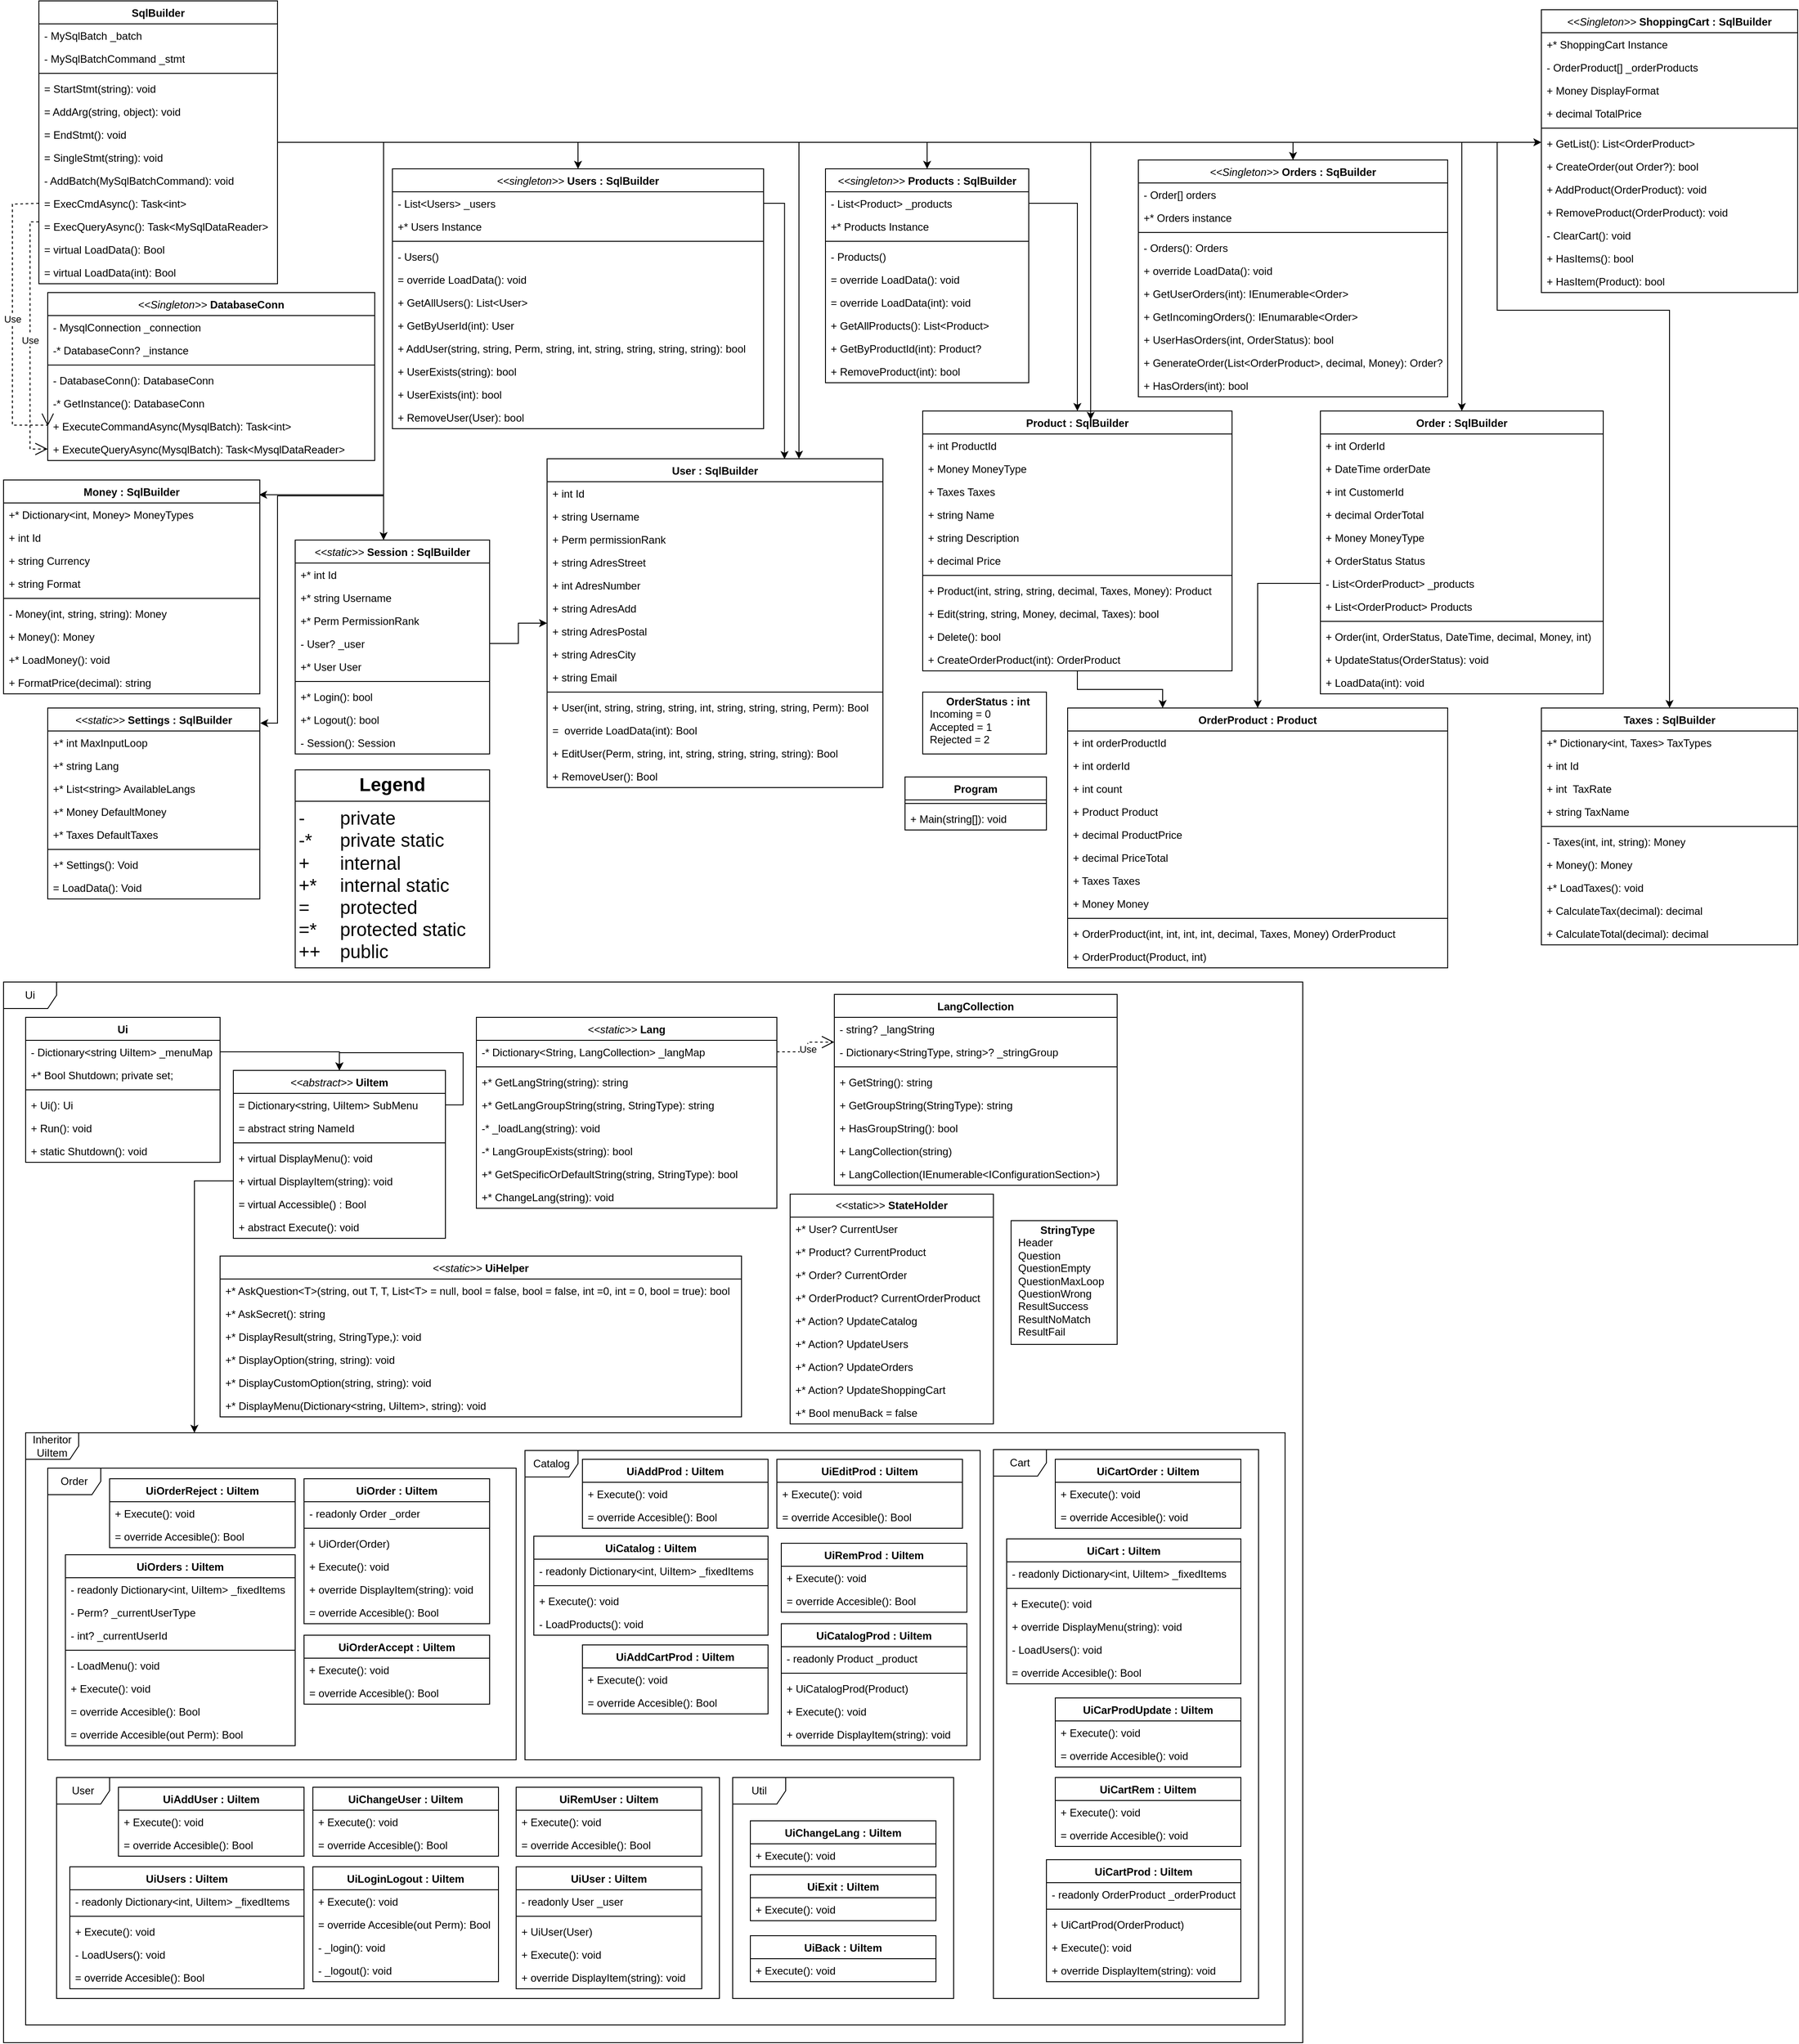 <mxfile version="25.0.1">
  <diagram id="C5RBs43oDa-KdzZeNtuy" name="Page-1">
    <mxGraphModel dx="1912" dy="1161" grid="1" gridSize="10" guides="1" tooltips="1" connect="1" arrows="1" fold="1" page="1" pageScale="1" pageWidth="1654" pageHeight="2336" math="0" shadow="0">
      <root>
        <mxCell id="WIyWlLk6GJQsqaUBKTNV-0" />
        <mxCell id="WIyWlLk6GJQsqaUBKTNV-1" parent="WIyWlLk6GJQsqaUBKTNV-0" />
        <mxCell id="AMGcn8MYUc7WtmLYXmbo-35" value="&lt;span style=&quot;font-weight: normal;&quot;&gt;&lt;i&gt;&amp;lt;&amp;lt;singleton&amp;gt;&amp;gt; &lt;/i&gt;&lt;/span&gt;Products : SqlBuilder" style="swimlane;fontStyle=1;align=center;verticalAlign=top;childLayout=stackLayout;horizontal=1;startSize=26;horizontalStack=0;resizeParent=1;resizeParentMax=0;resizeLast=0;collapsible=1;marginBottom=0;whiteSpace=wrap;html=1;" parent="WIyWlLk6GJQsqaUBKTNV-1" vertex="1">
          <mxGeometry x="950" y="190" width="230" height="242" as="geometry" />
        </mxCell>
        <mxCell id="AMGcn8MYUc7WtmLYXmbo-36" value="- List&amp;lt;Product&amp;gt; _products" style="text;strokeColor=none;fillColor=none;align=left;verticalAlign=top;spacingLeft=4;spacingRight=4;overflow=hidden;rotatable=0;points=[[0,0.5],[1,0.5]];portConstraint=eastwest;whiteSpace=wrap;html=1;" parent="AMGcn8MYUc7WtmLYXmbo-35" vertex="1">
          <mxGeometry y="26" width="230" height="26" as="geometry" />
        </mxCell>
        <mxCell id="NuStlbwLoiKyHFzlYZnV-50" value="+* Products Instance" style="text;strokeColor=none;fillColor=none;align=left;verticalAlign=top;spacingLeft=4;spacingRight=4;overflow=hidden;rotatable=0;points=[[0,0.5],[1,0.5]];portConstraint=eastwest;whiteSpace=wrap;html=1;" parent="AMGcn8MYUc7WtmLYXmbo-35" vertex="1">
          <mxGeometry y="52" width="230" height="26" as="geometry" />
        </mxCell>
        <mxCell id="AMGcn8MYUc7WtmLYXmbo-37" value="" style="line;strokeWidth=1;fillColor=none;align=left;verticalAlign=middle;spacingTop=-1;spacingLeft=3;spacingRight=3;rotatable=0;labelPosition=right;points=[];portConstraint=eastwest;strokeColor=inherit;" parent="AMGcn8MYUc7WtmLYXmbo-35" vertex="1">
          <mxGeometry y="78" width="230" height="8" as="geometry" />
        </mxCell>
        <mxCell id="NuStlbwLoiKyHFzlYZnV-52" value="- Products()" style="text;strokeColor=none;fillColor=none;align=left;verticalAlign=top;spacingLeft=4;spacingRight=4;overflow=hidden;rotatable=0;points=[[0,0.5],[1,0.5]];portConstraint=eastwest;whiteSpace=wrap;html=1;" parent="AMGcn8MYUc7WtmLYXmbo-35" vertex="1">
          <mxGeometry y="86" width="230" height="26" as="geometry" />
        </mxCell>
        <mxCell id="AMGcn8MYUc7WtmLYXmbo-38" value="= override LoadData(): void" style="text;strokeColor=none;fillColor=none;align=left;verticalAlign=top;spacingLeft=4;spacingRight=4;overflow=hidden;rotatable=0;points=[[0,0.5],[1,0.5]];portConstraint=eastwest;whiteSpace=wrap;html=1;" parent="AMGcn8MYUc7WtmLYXmbo-35" vertex="1">
          <mxGeometry y="112" width="230" height="26" as="geometry" />
        </mxCell>
        <mxCell id="NuStlbwLoiKyHFzlYZnV-54" value="= override LoadData(int): void" style="text;strokeColor=none;fillColor=none;align=left;verticalAlign=top;spacingLeft=4;spacingRight=4;overflow=hidden;rotatable=0;points=[[0,0.5],[1,0.5]];portConstraint=eastwest;whiteSpace=wrap;html=1;" parent="AMGcn8MYUc7WtmLYXmbo-35" vertex="1">
          <mxGeometry y="138" width="230" height="26" as="geometry" />
        </mxCell>
        <mxCell id="AMGcn8MYUc7WtmLYXmbo-89" value="+ GetAllProducts(): List&amp;lt;Product&amp;gt;" style="text;strokeColor=none;fillColor=none;align=left;verticalAlign=top;spacingLeft=4;spacingRight=4;overflow=hidden;rotatable=0;points=[[0,0.5],[1,0.5]];portConstraint=eastwest;whiteSpace=wrap;html=1;" parent="AMGcn8MYUc7WtmLYXmbo-35" vertex="1">
          <mxGeometry y="164" width="230" height="26" as="geometry" />
        </mxCell>
        <mxCell id="AMGcn8MYUc7WtmLYXmbo-90" value="+ GetByProductId(int): Product?" style="text;strokeColor=none;fillColor=none;align=left;verticalAlign=top;spacingLeft=4;spacingRight=4;overflow=hidden;rotatable=0;points=[[0,0.5],[1,0.5]];portConstraint=eastwest;whiteSpace=wrap;html=1;" parent="AMGcn8MYUc7WtmLYXmbo-35" vertex="1">
          <mxGeometry y="190" width="230" height="26" as="geometry" />
        </mxCell>
        <mxCell id="NuStlbwLoiKyHFzlYZnV-55" value="+ RemoveProduct(int): bool" style="text;strokeColor=none;fillColor=none;align=left;verticalAlign=top;spacingLeft=4;spacingRight=4;overflow=hidden;rotatable=0;points=[[0,0.5],[1,0.5]];portConstraint=eastwest;whiteSpace=wrap;html=1;" parent="AMGcn8MYUc7WtmLYXmbo-35" vertex="1">
          <mxGeometry y="216" width="230" height="26" as="geometry" />
        </mxCell>
        <mxCell id="FK12BEcHX9EMqVI7KLvx-28" style="edgeStyle=orthogonalEdgeStyle;rounded=0;orthogonalLoop=1;jettySize=auto;html=1;" edge="1" parent="WIyWlLk6GJQsqaUBKTNV-1" source="AMGcn8MYUc7WtmLYXmbo-39" target="NuStlbwLoiKyHFzlYZnV-56">
          <mxGeometry relative="1" as="geometry">
            <Array as="points">
              <mxPoint x="450" y="160" />
            </Array>
          </mxGeometry>
        </mxCell>
        <mxCell id="FK12BEcHX9EMqVI7KLvx-30" style="edgeStyle=orthogonalEdgeStyle;rounded=0;orthogonalLoop=1;jettySize=auto;html=1;entryX=0.5;entryY=0;entryDx=0;entryDy=0;" edge="1" parent="WIyWlLk6GJQsqaUBKTNV-1" source="AMGcn8MYUc7WtmLYXmbo-39" target="NuStlbwLoiKyHFzlYZnV-94">
          <mxGeometry relative="1" as="geometry" />
        </mxCell>
        <mxCell id="FK12BEcHX9EMqVI7KLvx-32" style="edgeStyle=orthogonalEdgeStyle;rounded=0;orthogonalLoop=1;jettySize=auto;html=1;entryX=0.75;entryY=0;entryDx=0;entryDy=0;" edge="1" parent="WIyWlLk6GJQsqaUBKTNV-1" source="AMGcn8MYUc7WtmLYXmbo-39" target="SdUyqm8xm1Bpvu7bg9v2-1">
          <mxGeometry relative="1" as="geometry" />
        </mxCell>
        <mxCell id="FK12BEcHX9EMqVI7KLvx-33" style="edgeStyle=orthogonalEdgeStyle;rounded=0;orthogonalLoop=1;jettySize=auto;html=1;entryX=0.5;entryY=0;entryDx=0;entryDy=0;" edge="1" parent="WIyWlLk6GJQsqaUBKTNV-1" source="AMGcn8MYUc7WtmLYXmbo-39" target="AMGcn8MYUc7WtmLYXmbo-35">
          <mxGeometry relative="1" as="geometry" />
        </mxCell>
        <mxCell id="FK12BEcHX9EMqVI7KLvx-43" style="edgeStyle=orthogonalEdgeStyle;rounded=0;orthogonalLoop=1;jettySize=auto;html=1;entryX=0.5;entryY=0;entryDx=0;entryDy=0;" edge="1" parent="WIyWlLk6GJQsqaUBKTNV-1" source="AMGcn8MYUc7WtmLYXmbo-39" target="AMGcn8MYUc7WtmLYXmbo-113">
          <mxGeometry relative="1" as="geometry" />
        </mxCell>
        <mxCell id="FK12BEcHX9EMqVI7KLvx-44" style="edgeStyle=orthogonalEdgeStyle;rounded=0;orthogonalLoop=1;jettySize=auto;html=1;" edge="1" parent="WIyWlLk6GJQsqaUBKTNV-1" source="AMGcn8MYUc7WtmLYXmbo-39" target="AMGcn8MYUc7WtmLYXmbo-117">
          <mxGeometry relative="1" as="geometry" />
        </mxCell>
        <mxCell id="FK12BEcHX9EMqVI7KLvx-45" style="edgeStyle=orthogonalEdgeStyle;rounded=0;orthogonalLoop=1;jettySize=auto;html=1;" edge="1" parent="WIyWlLk6GJQsqaUBKTNV-1" source="AMGcn8MYUc7WtmLYXmbo-39" target="AMGcn8MYUc7WtmLYXmbo-133">
          <mxGeometry relative="1" as="geometry">
            <Array as="points">
              <mxPoint x="1410" y="160" />
              <mxPoint x="1410" y="160" />
            </Array>
          </mxGeometry>
        </mxCell>
        <mxCell id="FK12BEcHX9EMqVI7KLvx-46" style="edgeStyle=orthogonalEdgeStyle;rounded=0;orthogonalLoop=1;jettySize=auto;html=1;" edge="1" parent="WIyWlLk6GJQsqaUBKTNV-1" source="AMGcn8MYUc7WtmLYXmbo-39" target="NuStlbwLoiKyHFzlYZnV-20">
          <mxGeometry relative="1" as="geometry">
            <Array as="points">
              <mxPoint x="1710" y="160" />
              <mxPoint x="1710" y="350" />
              <mxPoint x="1905" y="350" />
            </Array>
          </mxGeometry>
        </mxCell>
        <mxCell id="AMGcn8MYUc7WtmLYXmbo-39" value="SqlBuilder" style="swimlane;fontStyle=1;align=center;verticalAlign=top;childLayout=stackLayout;horizontal=1;startSize=26;horizontalStack=0;resizeParent=1;resizeParentMax=0;resizeLast=0;collapsible=1;marginBottom=0;whiteSpace=wrap;html=1;" parent="WIyWlLk6GJQsqaUBKTNV-1" vertex="1">
          <mxGeometry x="60" width="270" height="320" as="geometry" />
        </mxCell>
        <mxCell id="NuStlbwLoiKyHFzlYZnV-0" value="- MySqlBatch _batch" style="text;strokeColor=none;fillColor=none;align=left;verticalAlign=top;spacingLeft=4;spacingRight=4;overflow=hidden;rotatable=0;points=[[0,0.5],[1,0.5]];portConstraint=eastwest;whiteSpace=wrap;html=1;" parent="AMGcn8MYUc7WtmLYXmbo-39" vertex="1">
          <mxGeometry y="26" width="270" height="26" as="geometry" />
        </mxCell>
        <mxCell id="AMGcn8MYUc7WtmLYXmbo-40" value="- MySqlBatchCommand _stmt" style="text;strokeColor=none;fillColor=none;align=left;verticalAlign=top;spacingLeft=4;spacingRight=4;overflow=hidden;rotatable=0;points=[[0,0.5],[1,0.5]];portConstraint=eastwest;whiteSpace=wrap;html=1;" parent="AMGcn8MYUc7WtmLYXmbo-39" vertex="1">
          <mxGeometry y="52" width="270" height="26" as="geometry" />
        </mxCell>
        <mxCell id="AMGcn8MYUc7WtmLYXmbo-41" value="" style="line;strokeWidth=1;fillColor=none;align=left;verticalAlign=middle;spacingTop=-1;spacingLeft=3;spacingRight=3;rotatable=0;labelPosition=right;points=[];portConstraint=eastwest;strokeColor=inherit;" parent="AMGcn8MYUc7WtmLYXmbo-39" vertex="1">
          <mxGeometry y="78" width="270" height="8" as="geometry" />
        </mxCell>
        <mxCell id="AMGcn8MYUc7WtmLYXmbo-42" value="= StartStmt(string): void" style="text;strokeColor=none;fillColor=none;align=left;verticalAlign=top;spacingLeft=4;spacingRight=4;overflow=hidden;rotatable=0;points=[[0,0.5],[1,0.5]];portConstraint=eastwest;whiteSpace=wrap;html=1;" parent="AMGcn8MYUc7WtmLYXmbo-39" vertex="1">
          <mxGeometry y="86" width="270" height="26" as="geometry" />
        </mxCell>
        <mxCell id="AMGcn8MYUc7WtmLYXmbo-43" value="= AddArg(string, object): void" style="text;strokeColor=none;fillColor=none;align=left;verticalAlign=top;spacingLeft=4;spacingRight=4;overflow=hidden;rotatable=0;points=[[0,0.5],[1,0.5]];portConstraint=eastwest;whiteSpace=wrap;html=1;" parent="AMGcn8MYUc7WtmLYXmbo-39" vertex="1">
          <mxGeometry y="112" width="270" height="26" as="geometry" />
        </mxCell>
        <mxCell id="AMGcn8MYUc7WtmLYXmbo-46" value="= EndStmt(): void" style="text;strokeColor=none;fillColor=none;align=left;verticalAlign=top;spacingLeft=4;spacingRight=4;overflow=hidden;rotatable=0;points=[[0,0.5],[1,0.5]];portConstraint=eastwest;whiteSpace=wrap;html=1;" parent="AMGcn8MYUc7WtmLYXmbo-39" vertex="1">
          <mxGeometry y="138" width="270" height="26" as="geometry" />
        </mxCell>
        <mxCell id="NuStlbwLoiKyHFzlYZnV-2" value="= SingleStmt(string): void" style="text;strokeColor=none;fillColor=none;align=left;verticalAlign=top;spacingLeft=4;spacingRight=4;overflow=hidden;rotatable=0;points=[[0,0.5],[1,0.5]];portConstraint=eastwest;whiteSpace=wrap;html=1;" parent="AMGcn8MYUc7WtmLYXmbo-39" vertex="1">
          <mxGeometry y="164" width="270" height="26" as="geometry" />
        </mxCell>
        <mxCell id="NuStlbwLoiKyHFzlYZnV-3" value="- AddBatch(MySqlBatchCommand): void" style="text;strokeColor=none;fillColor=none;align=left;verticalAlign=top;spacingLeft=4;spacingRight=4;overflow=hidden;rotatable=0;points=[[0,0.5],[1,0.5]];portConstraint=eastwest;whiteSpace=wrap;html=1;" parent="AMGcn8MYUc7WtmLYXmbo-39" vertex="1">
          <mxGeometry y="190" width="270" height="26" as="geometry" />
        </mxCell>
        <mxCell id="AMGcn8MYUc7WtmLYXmbo-45" value="= ExecCmdAsync(): Task&amp;lt;int&amp;gt;" style="text;strokeColor=none;fillColor=none;align=left;verticalAlign=top;spacingLeft=4;spacingRight=4;overflow=hidden;rotatable=0;points=[[0,0.5],[1,0.5]];portConstraint=eastwest;whiteSpace=wrap;html=1;" parent="AMGcn8MYUc7WtmLYXmbo-39" vertex="1">
          <mxGeometry y="216" width="270" height="26" as="geometry" />
        </mxCell>
        <mxCell id="NuStlbwLoiKyHFzlYZnV-1" value="= ExecQueryAsync(): Task&amp;lt;MySqlDataReader&amp;gt;" style="text;strokeColor=none;fillColor=none;align=left;verticalAlign=top;spacingLeft=4;spacingRight=4;overflow=hidden;rotatable=0;points=[[0,0.5],[1,0.5]];portConstraint=eastwest;whiteSpace=wrap;html=1;" parent="AMGcn8MYUc7WtmLYXmbo-39" vertex="1">
          <mxGeometry y="242" width="270" height="26" as="geometry" />
        </mxCell>
        <mxCell id="AMGcn8MYUc7WtmLYXmbo-47" value="= virtual LoadData(): Bool" style="text;strokeColor=none;fillColor=none;align=left;verticalAlign=top;spacingLeft=4;spacingRight=4;overflow=hidden;rotatable=0;points=[[0,0.5],[1,0.5]];portConstraint=eastwest;whiteSpace=wrap;html=1;" parent="AMGcn8MYUc7WtmLYXmbo-39" vertex="1">
          <mxGeometry y="268" width="270" height="26" as="geometry" />
        </mxCell>
        <mxCell id="AMGcn8MYUc7WtmLYXmbo-48" value="= virtual LoadData(int): Bool" style="text;strokeColor=none;fillColor=none;align=left;verticalAlign=top;spacingLeft=4;spacingRight=4;overflow=hidden;rotatable=0;points=[[0,0.5],[1,0.5]];portConstraint=eastwest;whiteSpace=wrap;html=1;" parent="AMGcn8MYUc7WtmLYXmbo-39" vertex="1">
          <mxGeometry y="294" width="270" height="26" as="geometry" />
        </mxCell>
        <mxCell id="FK12BEcHX9EMqVI7KLvx-41" style="edgeStyle=orthogonalEdgeStyle;rounded=0;orthogonalLoop=1;jettySize=auto;html=1;entryX=0.25;entryY=0;entryDx=0;entryDy=0;" edge="1" parent="WIyWlLk6GJQsqaUBKTNV-1" source="AMGcn8MYUc7WtmLYXmbo-68" target="AMGcn8MYUc7WtmLYXmbo-106">
          <mxGeometry relative="1" as="geometry" />
        </mxCell>
        <mxCell id="AMGcn8MYUc7WtmLYXmbo-68" value="Product : SqlBuilder" style="swimlane;fontStyle=1;align=center;verticalAlign=top;childLayout=stackLayout;horizontal=1;startSize=26;horizontalStack=0;resizeParent=1;resizeParentMax=0;resizeLast=0;collapsible=1;marginBottom=0;whiteSpace=wrap;html=1;" parent="WIyWlLk6GJQsqaUBKTNV-1" vertex="1">
          <mxGeometry x="1060" y="464" width="350" height="294" as="geometry">
            <mxRectangle x="1060" y="360" width="150" height="30" as="alternateBounds" />
          </mxGeometry>
        </mxCell>
        <mxCell id="AMGcn8MYUc7WtmLYXmbo-99" value="+ int ProductId" style="text;strokeColor=none;fillColor=none;align=left;verticalAlign=top;spacingLeft=4;spacingRight=4;overflow=hidden;rotatable=0;points=[[0,0.5],[1,0.5]];portConstraint=eastwest;whiteSpace=wrap;html=1;" parent="AMGcn8MYUc7WtmLYXmbo-68" vertex="1">
          <mxGeometry y="26" width="350" height="26" as="geometry" />
        </mxCell>
        <mxCell id="AMGcn8MYUc7WtmLYXmbo-69" value="+ Money MoneyType" style="text;strokeColor=none;fillColor=none;align=left;verticalAlign=top;spacingLeft=4;spacingRight=4;overflow=hidden;rotatable=0;points=[[0,0.5],[1,0.5]];portConstraint=eastwest;whiteSpace=wrap;html=1;" parent="AMGcn8MYUc7WtmLYXmbo-68" vertex="1">
          <mxGeometry y="52" width="350" height="26" as="geometry" />
        </mxCell>
        <mxCell id="AMGcn8MYUc7WtmLYXmbo-96" value="+ Taxes Taxes" style="text;strokeColor=none;fillColor=none;align=left;verticalAlign=top;spacingLeft=4;spacingRight=4;overflow=hidden;rotatable=0;points=[[0,0.5],[1,0.5]];portConstraint=eastwest;whiteSpace=wrap;html=1;" parent="AMGcn8MYUc7WtmLYXmbo-68" vertex="1">
          <mxGeometry y="78" width="350" height="26" as="geometry" />
        </mxCell>
        <mxCell id="AMGcn8MYUc7WtmLYXmbo-93" value="+ string Name" style="text;strokeColor=none;fillColor=none;align=left;verticalAlign=top;spacingLeft=4;spacingRight=4;overflow=hidden;rotatable=0;points=[[0,0.5],[1,0.5]];portConstraint=eastwest;whiteSpace=wrap;html=1;" parent="AMGcn8MYUc7WtmLYXmbo-68" vertex="1">
          <mxGeometry y="104" width="350" height="26" as="geometry" />
        </mxCell>
        <mxCell id="AMGcn8MYUc7WtmLYXmbo-92" value="+ string Description" style="text;strokeColor=none;fillColor=none;align=left;verticalAlign=top;spacingLeft=4;spacingRight=4;overflow=hidden;rotatable=0;points=[[0,0.5],[1,0.5]];portConstraint=eastwest;whiteSpace=wrap;html=1;" parent="AMGcn8MYUc7WtmLYXmbo-68" vertex="1">
          <mxGeometry y="130" width="350" height="26" as="geometry" />
        </mxCell>
        <mxCell id="AMGcn8MYUc7WtmLYXmbo-91" value="+ decimal Price" style="text;strokeColor=none;fillColor=none;align=left;verticalAlign=top;spacingLeft=4;spacingRight=4;overflow=hidden;rotatable=0;points=[[0,0.5],[1,0.5]];portConstraint=eastwest;whiteSpace=wrap;html=1;" parent="AMGcn8MYUc7WtmLYXmbo-68" vertex="1">
          <mxGeometry y="156" width="350" height="26" as="geometry" />
        </mxCell>
        <mxCell id="AMGcn8MYUc7WtmLYXmbo-70" value="" style="line;strokeWidth=1;fillColor=none;align=left;verticalAlign=middle;spacingTop=-1;spacingLeft=3;spacingRight=3;rotatable=0;labelPosition=right;points=[];portConstraint=eastwest;strokeColor=inherit;" parent="AMGcn8MYUc7WtmLYXmbo-68" vertex="1">
          <mxGeometry y="182" width="350" height="8" as="geometry" />
        </mxCell>
        <mxCell id="AMGcn8MYUc7WtmLYXmbo-71" value="+ Product(int, string, string, decimal, Taxes, Money): Product" style="text;strokeColor=none;fillColor=none;align=left;verticalAlign=top;spacingLeft=4;spacingRight=4;overflow=hidden;rotatable=0;points=[[0,0.5],[1,0.5]];portConstraint=eastwest;whiteSpace=wrap;html=1;" parent="AMGcn8MYUc7WtmLYXmbo-68" vertex="1">
          <mxGeometry y="190" width="350" height="26" as="geometry" />
        </mxCell>
        <mxCell id="AMGcn8MYUc7WtmLYXmbo-100" value="+ Edit(string, string, Money, decimal, Taxes): bool" style="text;strokeColor=none;fillColor=none;align=left;verticalAlign=top;spacingLeft=4;spacingRight=4;overflow=hidden;rotatable=0;points=[[0,0.5],[1,0.5]];portConstraint=eastwest;whiteSpace=wrap;html=1;" parent="AMGcn8MYUc7WtmLYXmbo-68" vertex="1">
          <mxGeometry y="216" width="350" height="26" as="geometry" />
        </mxCell>
        <mxCell id="AMGcn8MYUc7WtmLYXmbo-101" value="+ Delete(): bool" style="text;strokeColor=none;fillColor=none;align=left;verticalAlign=top;spacingLeft=4;spacingRight=4;overflow=hidden;rotatable=0;points=[[0,0.5],[1,0.5]];portConstraint=eastwest;whiteSpace=wrap;html=1;" parent="AMGcn8MYUc7WtmLYXmbo-68" vertex="1">
          <mxGeometry y="242" width="350" height="26" as="geometry" />
        </mxCell>
        <mxCell id="AMGcn8MYUc7WtmLYXmbo-102" value="+ CreateOrderProduct(int): OrderProduct" style="text;strokeColor=none;fillColor=none;align=left;verticalAlign=top;spacingLeft=4;spacingRight=4;overflow=hidden;rotatable=0;points=[[0,0.5],[1,0.5]];portConstraint=eastwest;whiteSpace=wrap;html=1;" parent="AMGcn8MYUc7WtmLYXmbo-68" vertex="1">
          <mxGeometry y="268" width="350" height="26" as="geometry" />
        </mxCell>
        <mxCell id="AMGcn8MYUc7WtmLYXmbo-72" value="&lt;i style=&quot;font-weight: normal;&quot;&gt;&amp;lt;&amp;lt;Singleton&amp;gt;&amp;gt;&lt;/i&gt; DatabaseConn" style="swimlane;fontStyle=1;align=center;verticalAlign=top;childLayout=stackLayout;horizontal=1;startSize=26;horizontalStack=0;resizeParent=1;resizeParentMax=0;resizeLast=0;collapsible=1;marginBottom=0;whiteSpace=wrap;html=1;" parent="WIyWlLk6GJQsqaUBKTNV-1" vertex="1">
          <mxGeometry x="70" y="330" width="370" height="190" as="geometry" />
        </mxCell>
        <mxCell id="AMGcn8MYUc7WtmLYXmbo-73" value="- MysqlConnection _connection" style="text;strokeColor=none;fillColor=none;align=left;verticalAlign=top;spacingLeft=4;spacingRight=4;overflow=hidden;rotatable=0;points=[[0,0.5],[1,0.5]];portConstraint=eastwest;whiteSpace=wrap;html=1;" parent="AMGcn8MYUc7WtmLYXmbo-72" vertex="1">
          <mxGeometry y="26" width="370" height="26" as="geometry" />
        </mxCell>
        <mxCell id="AMGcn8MYUc7WtmLYXmbo-76" value="-* DatabaseConn? _instance" style="text;strokeColor=none;fillColor=none;align=left;verticalAlign=top;spacingLeft=4;spacingRight=4;overflow=hidden;rotatable=0;points=[[0,0.5],[1,0.5]];portConstraint=eastwest;whiteSpace=wrap;html=1;" parent="AMGcn8MYUc7WtmLYXmbo-72" vertex="1">
          <mxGeometry y="52" width="370" height="26" as="geometry" />
        </mxCell>
        <mxCell id="AMGcn8MYUc7WtmLYXmbo-74" value="" style="line;strokeWidth=1;fillColor=none;align=left;verticalAlign=middle;spacingTop=-1;spacingLeft=3;spacingRight=3;rotatable=0;labelPosition=right;points=[];portConstraint=eastwest;strokeColor=inherit;" parent="AMGcn8MYUc7WtmLYXmbo-72" vertex="1">
          <mxGeometry y="78" width="370" height="8" as="geometry" />
        </mxCell>
        <mxCell id="AMGcn8MYUc7WtmLYXmbo-78" value="- DatabaseConn(): DatabaseConn" style="text;strokeColor=none;fillColor=none;align=left;verticalAlign=top;spacingLeft=4;spacingRight=4;overflow=hidden;rotatable=0;points=[[0,0.5],[1,0.5]];portConstraint=eastwest;whiteSpace=wrap;html=1;" parent="AMGcn8MYUc7WtmLYXmbo-72" vertex="1">
          <mxGeometry y="86" width="370" height="26" as="geometry" />
        </mxCell>
        <mxCell id="AMGcn8MYUc7WtmLYXmbo-77" value="-* GetInstance(): DatabaseConn" style="text;strokeColor=none;fillColor=none;align=left;verticalAlign=top;spacingLeft=4;spacingRight=4;overflow=hidden;rotatable=0;points=[[0,0.5],[1,0.5]];portConstraint=eastwest;whiteSpace=wrap;html=1;" parent="AMGcn8MYUc7WtmLYXmbo-72" vertex="1">
          <mxGeometry y="112" width="370" height="26" as="geometry" />
        </mxCell>
        <mxCell id="AMGcn8MYUc7WtmLYXmbo-79" value="+ ExecuteCommandAsync(MysqlBatch): Task&amp;lt;int&amp;gt;" style="text;strokeColor=none;fillColor=none;align=left;verticalAlign=top;spacingLeft=4;spacingRight=4;overflow=hidden;rotatable=0;points=[[0,0.5],[1,0.5]];portConstraint=eastwest;whiteSpace=wrap;html=1;" parent="AMGcn8MYUc7WtmLYXmbo-72" vertex="1">
          <mxGeometry y="138" width="370" height="26" as="geometry" />
        </mxCell>
        <mxCell id="AMGcn8MYUc7WtmLYXmbo-80" value="+ ExecuteQueryAsync(MysqlBatch): Task&amp;lt;MysqlDataReader&amp;gt;" style="text;strokeColor=none;fillColor=none;align=left;verticalAlign=top;spacingLeft=4;spacingRight=4;overflow=hidden;rotatable=0;points=[[0,0.5],[1,0.5]];portConstraint=eastwest;whiteSpace=wrap;html=1;" parent="AMGcn8MYUc7WtmLYXmbo-72" vertex="1">
          <mxGeometry y="164" width="370" height="26" as="geometry" />
        </mxCell>
        <mxCell id="AMGcn8MYUc7WtmLYXmbo-85" value="Use" style="endArrow=open;endSize=12;dashed=1;html=1;rounded=0;exitX=0;exitY=0.5;exitDx=0;exitDy=0;entryX=0;entryY=0.5;entryDx=0;entryDy=0;edgeStyle=orthogonalEdgeStyle;" parent="WIyWlLk6GJQsqaUBKTNV-1" source="AMGcn8MYUc7WtmLYXmbo-45" target="AMGcn8MYUc7WtmLYXmbo-79" edge="1">
          <mxGeometry width="160" relative="1" as="geometry">
            <mxPoint x="490" y="300" as="sourcePoint" />
            <mxPoint x="650" y="300" as="targetPoint" />
            <Array as="points">
              <mxPoint x="60" y="230" />
              <mxPoint x="30" y="230" />
              <mxPoint x="30" y="480" />
            </Array>
          </mxGeometry>
        </mxCell>
        <mxCell id="AMGcn8MYUc7WtmLYXmbo-87" value="Use" style="endArrow=open;endSize=12;dashed=1;html=1;rounded=0;edgeStyle=orthogonalEdgeStyle;entryX=0;entryY=0.5;entryDx=0;entryDy=0;" parent="WIyWlLk6GJQsqaUBKTNV-1" source="NuStlbwLoiKyHFzlYZnV-1" target="AMGcn8MYUc7WtmLYXmbo-80" edge="1">
          <mxGeometry width="160" relative="1" as="geometry">
            <mxPoint x="490" y="300" as="sourcePoint" />
            <mxPoint x="110" y="493" as="targetPoint" />
            <Array as="points">
              <mxPoint x="50" y="250" />
              <mxPoint x="50" y="507" />
            </Array>
          </mxGeometry>
        </mxCell>
        <mxCell id="AMGcn8MYUc7WtmLYXmbo-106" value="OrderProduct : Product" style="swimlane;fontStyle=1;align=center;verticalAlign=top;childLayout=stackLayout;horizontal=1;startSize=26;horizontalStack=0;resizeParent=1;resizeParentMax=0;resizeLast=0;collapsible=1;marginBottom=0;whiteSpace=wrap;html=1;" parent="WIyWlLk6GJQsqaUBKTNV-1" vertex="1">
          <mxGeometry x="1224" y="800" width="430" height="294" as="geometry" />
        </mxCell>
        <mxCell id="AMGcn8MYUc7WtmLYXmbo-110" value="+ int orderProductId" style="text;strokeColor=none;fillColor=none;align=left;verticalAlign=top;spacingLeft=4;spacingRight=4;overflow=hidden;rotatable=0;points=[[0,0.5],[1,0.5]];portConstraint=eastwest;whiteSpace=wrap;html=1;" parent="AMGcn8MYUc7WtmLYXmbo-106" vertex="1">
          <mxGeometry y="26" width="430" height="26" as="geometry" />
        </mxCell>
        <mxCell id="AMGcn8MYUc7WtmLYXmbo-107" value="+ int orderId" style="text;strokeColor=none;fillColor=none;align=left;verticalAlign=top;spacingLeft=4;spacingRight=4;overflow=hidden;rotatable=0;points=[[0,0.5],[1,0.5]];portConstraint=eastwest;whiteSpace=wrap;html=1;" parent="AMGcn8MYUc7WtmLYXmbo-106" vertex="1">
          <mxGeometry y="52" width="430" height="26" as="geometry" />
        </mxCell>
        <mxCell id="AMGcn8MYUc7WtmLYXmbo-111" value="+ int count" style="text;strokeColor=none;fillColor=none;align=left;verticalAlign=top;spacingLeft=4;spacingRight=4;overflow=hidden;rotatable=0;points=[[0,0.5],[1,0.5]];portConstraint=eastwest;whiteSpace=wrap;html=1;" parent="AMGcn8MYUc7WtmLYXmbo-106" vertex="1">
          <mxGeometry y="78" width="430" height="26" as="geometry" />
        </mxCell>
        <mxCell id="NuStlbwLoiKyHFzlYZnV-33" value="+ Product Product" style="text;strokeColor=none;fillColor=none;align=left;verticalAlign=top;spacingLeft=4;spacingRight=4;overflow=hidden;rotatable=0;points=[[0,0.5],[1,0.5]];portConstraint=eastwest;whiteSpace=wrap;html=1;" parent="AMGcn8MYUc7WtmLYXmbo-106" vertex="1">
          <mxGeometry y="104" width="430" height="26" as="geometry" />
        </mxCell>
        <mxCell id="NuStlbwLoiKyHFzlYZnV-34" value="+ decimal ProductPrice" style="text;strokeColor=none;fillColor=none;align=left;verticalAlign=top;spacingLeft=4;spacingRight=4;overflow=hidden;rotatable=0;points=[[0,0.5],[1,0.5]];portConstraint=eastwest;whiteSpace=wrap;html=1;" parent="AMGcn8MYUc7WtmLYXmbo-106" vertex="1">
          <mxGeometry y="130" width="430" height="26" as="geometry" />
        </mxCell>
        <mxCell id="NuStlbwLoiKyHFzlYZnV-32" value="+ decimal PriceTotal" style="text;strokeColor=none;fillColor=none;align=left;verticalAlign=top;spacingLeft=4;spacingRight=4;overflow=hidden;rotatable=0;points=[[0,0.5],[1,0.5]];portConstraint=eastwest;whiteSpace=wrap;html=1;" parent="AMGcn8MYUc7WtmLYXmbo-106" vertex="1">
          <mxGeometry y="156" width="430" height="26" as="geometry" />
        </mxCell>
        <mxCell id="NuStlbwLoiKyHFzlYZnV-35" value="+ Taxes Taxes" style="text;strokeColor=none;fillColor=none;align=left;verticalAlign=top;spacingLeft=4;spacingRight=4;overflow=hidden;rotatable=0;points=[[0,0.5],[1,0.5]];portConstraint=eastwest;whiteSpace=wrap;html=1;" parent="AMGcn8MYUc7WtmLYXmbo-106" vertex="1">
          <mxGeometry y="182" width="430" height="26" as="geometry" />
        </mxCell>
        <mxCell id="NuStlbwLoiKyHFzlYZnV-31" value="+ Money Money" style="text;strokeColor=none;fillColor=none;align=left;verticalAlign=top;spacingLeft=4;spacingRight=4;overflow=hidden;rotatable=0;points=[[0,0.5],[1,0.5]];portConstraint=eastwest;whiteSpace=wrap;html=1;" parent="AMGcn8MYUc7WtmLYXmbo-106" vertex="1">
          <mxGeometry y="208" width="430" height="26" as="geometry" />
        </mxCell>
        <mxCell id="AMGcn8MYUc7WtmLYXmbo-108" value="" style="line;strokeWidth=1;fillColor=none;align=left;verticalAlign=middle;spacingTop=-1;spacingLeft=3;spacingRight=3;rotatable=0;labelPosition=right;points=[];portConstraint=eastwest;strokeColor=inherit;" parent="AMGcn8MYUc7WtmLYXmbo-106" vertex="1">
          <mxGeometry y="234" width="430" height="8" as="geometry" />
        </mxCell>
        <mxCell id="AMGcn8MYUc7WtmLYXmbo-109" value="+ OrderProduct(int, int, int, int, decimal, Taxes, Money) OrderProduct" style="text;strokeColor=none;fillColor=none;align=left;verticalAlign=top;spacingLeft=4;spacingRight=4;overflow=hidden;rotatable=0;points=[[0,0.5],[1,0.5]];portConstraint=eastwest;whiteSpace=wrap;html=1;" parent="AMGcn8MYUc7WtmLYXmbo-106" vertex="1">
          <mxGeometry y="242" width="430" height="26" as="geometry" />
        </mxCell>
        <mxCell id="NuStlbwLoiKyHFzlYZnV-36" value="+ OrderProduct(Product, int)" style="text;strokeColor=none;fillColor=none;align=left;verticalAlign=top;spacingLeft=4;spacingRight=4;overflow=hidden;rotatable=0;points=[[0,0.5],[1,0.5]];portConstraint=eastwest;whiteSpace=wrap;html=1;" parent="AMGcn8MYUc7WtmLYXmbo-106" vertex="1">
          <mxGeometry y="268" width="430" height="26" as="geometry" />
        </mxCell>
        <mxCell id="AMGcn8MYUc7WtmLYXmbo-113" value="&lt;i style=&quot;font-weight: normal;&quot;&gt;&amp;lt;&amp;lt;Singleton&amp;gt;&amp;gt;&amp;nbsp;&lt;/i&gt;Orders : SqBuilder" style="swimlane;fontStyle=1;align=center;verticalAlign=top;childLayout=stackLayout;horizontal=1;startSize=26;horizontalStack=0;resizeParent=1;resizeParentMax=0;resizeLast=0;collapsible=1;marginBottom=0;whiteSpace=wrap;html=1;" parent="WIyWlLk6GJQsqaUBKTNV-1" vertex="1">
          <mxGeometry x="1304" y="180" width="350" height="268" as="geometry" />
        </mxCell>
        <mxCell id="AMGcn8MYUc7WtmLYXmbo-114" value="- Order[] orders" style="text;strokeColor=none;fillColor=none;align=left;verticalAlign=top;spacingLeft=4;spacingRight=4;overflow=hidden;rotatable=0;points=[[0,0.5],[1,0.5]];portConstraint=eastwest;whiteSpace=wrap;html=1;" parent="AMGcn8MYUc7WtmLYXmbo-113" vertex="1">
          <mxGeometry y="26" width="350" height="26" as="geometry" />
        </mxCell>
        <mxCell id="NuStlbwLoiKyHFzlYZnV-38" value="+* Orders instance" style="text;strokeColor=none;fillColor=none;align=left;verticalAlign=top;spacingLeft=4;spacingRight=4;overflow=hidden;rotatable=0;points=[[0,0.5],[1,0.5]];portConstraint=eastwest;whiteSpace=wrap;html=1;" parent="AMGcn8MYUc7WtmLYXmbo-113" vertex="1">
          <mxGeometry y="52" width="350" height="26" as="geometry" />
        </mxCell>
        <mxCell id="AMGcn8MYUc7WtmLYXmbo-115" value="" style="line;strokeWidth=1;fillColor=none;align=left;verticalAlign=middle;spacingTop=-1;spacingLeft=3;spacingRight=3;rotatable=0;labelPosition=right;points=[];portConstraint=eastwest;strokeColor=inherit;" parent="AMGcn8MYUc7WtmLYXmbo-113" vertex="1">
          <mxGeometry y="78" width="350" height="8" as="geometry" />
        </mxCell>
        <mxCell id="NuStlbwLoiKyHFzlYZnV-41" value="- Orders(): Orders" style="text;strokeColor=none;fillColor=none;align=left;verticalAlign=top;spacingLeft=4;spacingRight=4;overflow=hidden;rotatable=0;points=[[0,0.5],[1,0.5]];portConstraint=eastwest;whiteSpace=wrap;html=1;" parent="AMGcn8MYUc7WtmLYXmbo-113" vertex="1">
          <mxGeometry y="86" width="350" height="26" as="geometry" />
        </mxCell>
        <mxCell id="AMGcn8MYUc7WtmLYXmbo-126" value="+ override LoadData(): void" style="text;strokeColor=none;fillColor=none;align=left;verticalAlign=top;spacingLeft=4;spacingRight=4;overflow=hidden;rotatable=0;points=[[0,0.5],[1,0.5]];portConstraint=eastwest;whiteSpace=wrap;html=1;" parent="AMGcn8MYUc7WtmLYXmbo-113" vertex="1">
          <mxGeometry y="112" width="350" height="26" as="geometry" />
        </mxCell>
        <mxCell id="NuStlbwLoiKyHFzlYZnV-39" value="+ GetUserOrders(int): IEnumerable&amp;lt;Order&amp;gt;" style="text;strokeColor=none;fillColor=none;align=left;verticalAlign=top;spacingLeft=4;spacingRight=4;overflow=hidden;rotatable=0;points=[[0,0.5],[1,0.5]];portConstraint=eastwest;whiteSpace=wrap;html=1;" parent="AMGcn8MYUc7WtmLYXmbo-113" vertex="1">
          <mxGeometry y="138" width="350" height="26" as="geometry" />
        </mxCell>
        <mxCell id="AMGcn8MYUc7WtmLYXmbo-125" value="+ GetIncomingOrders(): IEnumarable&amp;lt;Order&amp;gt;" style="text;strokeColor=none;fillColor=none;align=left;verticalAlign=top;spacingLeft=4;spacingRight=4;overflow=hidden;rotatable=0;points=[[0,0.5],[1,0.5]];portConstraint=eastwest;whiteSpace=wrap;html=1;" parent="AMGcn8MYUc7WtmLYXmbo-113" vertex="1">
          <mxGeometry y="164" width="350" height="26" as="geometry" />
        </mxCell>
        <mxCell id="NuStlbwLoiKyHFzlYZnV-42" value="+ UserHasOrders(int, OrderStatus): bool" style="text;strokeColor=none;fillColor=none;align=left;verticalAlign=top;spacingLeft=4;spacingRight=4;overflow=hidden;rotatable=0;points=[[0,0.5],[1,0.5]];portConstraint=eastwest;whiteSpace=wrap;html=1;" parent="AMGcn8MYUc7WtmLYXmbo-113" vertex="1">
          <mxGeometry y="190" width="350" height="26" as="geometry" />
        </mxCell>
        <mxCell id="NuStlbwLoiKyHFzlYZnV-43" value="+ GenerateOrder(List&amp;lt;OrderProduct&amp;gt;, decimal, Money): Order?" style="text;strokeColor=none;fillColor=none;align=left;verticalAlign=top;spacingLeft=4;spacingRight=4;overflow=hidden;rotatable=0;points=[[0,0.5],[1,0.5]];portConstraint=eastwest;whiteSpace=wrap;html=1;" parent="AMGcn8MYUc7WtmLYXmbo-113" vertex="1">
          <mxGeometry y="216" width="350" height="26" as="geometry" />
        </mxCell>
        <mxCell id="NuStlbwLoiKyHFzlYZnV-44" value="+ HasOrders(int): bool" style="text;strokeColor=none;fillColor=none;align=left;verticalAlign=top;spacingLeft=4;spacingRight=4;overflow=hidden;rotatable=0;points=[[0,0.5],[1,0.5]];portConstraint=eastwest;whiteSpace=wrap;html=1;" parent="AMGcn8MYUc7WtmLYXmbo-113" vertex="1">
          <mxGeometry y="242" width="350" height="26" as="geometry" />
        </mxCell>
        <mxCell id="AMGcn8MYUc7WtmLYXmbo-117" value="Order : SqlBuilder" style="swimlane;fontStyle=1;align=center;verticalAlign=top;childLayout=stackLayout;horizontal=1;startSize=26;horizontalStack=0;resizeParent=1;resizeParentMax=0;resizeLast=0;collapsible=1;marginBottom=0;whiteSpace=wrap;html=1;" parent="WIyWlLk6GJQsqaUBKTNV-1" vertex="1">
          <mxGeometry x="1510" y="464" width="320" height="320" as="geometry" />
        </mxCell>
        <mxCell id="AMGcn8MYUc7WtmLYXmbo-129" value="+ int OrderId" style="text;strokeColor=none;fillColor=none;align=left;verticalAlign=top;spacingLeft=4;spacingRight=4;overflow=hidden;rotatable=0;points=[[0,0.5],[1,0.5]];portConstraint=eastwest;whiteSpace=wrap;html=1;" parent="AMGcn8MYUc7WtmLYXmbo-117" vertex="1">
          <mxGeometry y="26" width="320" height="26" as="geometry" />
        </mxCell>
        <mxCell id="AMGcn8MYUc7WtmLYXmbo-128" value="+ DateTime orderDate" style="text;strokeColor=none;fillColor=none;align=left;verticalAlign=top;spacingLeft=4;spacingRight=4;overflow=hidden;rotatable=0;points=[[0,0.5],[1,0.5]];portConstraint=eastwest;whiteSpace=wrap;html=1;" parent="AMGcn8MYUc7WtmLYXmbo-117" vertex="1">
          <mxGeometry y="52" width="320" height="26" as="geometry" />
        </mxCell>
        <mxCell id="AMGcn8MYUc7WtmLYXmbo-130" value="+ int CustomerId" style="text;strokeColor=none;fillColor=none;align=left;verticalAlign=top;spacingLeft=4;spacingRight=4;overflow=hidden;rotatable=0;points=[[0,0.5],[1,0.5]];portConstraint=eastwest;whiteSpace=wrap;html=1;" parent="AMGcn8MYUc7WtmLYXmbo-117" vertex="1">
          <mxGeometry y="78" width="320" height="26" as="geometry" />
        </mxCell>
        <mxCell id="NuStlbwLoiKyHFzlYZnV-45" value="+ decimal OrderTotal" style="text;strokeColor=none;fillColor=none;align=left;verticalAlign=top;spacingLeft=4;spacingRight=4;overflow=hidden;rotatable=0;points=[[0,0.5],[1,0.5]];portConstraint=eastwest;whiteSpace=wrap;html=1;" parent="AMGcn8MYUc7WtmLYXmbo-117" vertex="1">
          <mxGeometry y="104" width="320" height="26" as="geometry" />
        </mxCell>
        <mxCell id="NuStlbwLoiKyHFzlYZnV-46" value="+ Money MoneyType" style="text;strokeColor=none;fillColor=none;align=left;verticalAlign=top;spacingLeft=4;spacingRight=4;overflow=hidden;rotatable=0;points=[[0,0.5],[1,0.5]];portConstraint=eastwest;whiteSpace=wrap;html=1;" parent="AMGcn8MYUc7WtmLYXmbo-117" vertex="1">
          <mxGeometry y="130" width="320" height="26" as="geometry" />
        </mxCell>
        <mxCell id="AMGcn8MYUc7WtmLYXmbo-127" value="+ OrderStatus Status" style="text;strokeColor=none;fillColor=none;align=left;verticalAlign=top;spacingLeft=4;spacingRight=4;overflow=hidden;rotatable=0;points=[[0,0.5],[1,0.5]];portConstraint=eastwest;whiteSpace=wrap;html=1;" parent="AMGcn8MYUc7WtmLYXmbo-117" vertex="1">
          <mxGeometry y="156" width="320" height="26" as="geometry" />
        </mxCell>
        <mxCell id="NuStlbwLoiKyHFzlYZnV-47" value="- List&amp;lt;OrderProduct&amp;gt; _products" style="text;strokeColor=none;fillColor=none;align=left;verticalAlign=top;spacingLeft=4;spacingRight=4;overflow=hidden;rotatable=0;points=[[0,0.5],[1,0.5]];portConstraint=eastwest;whiteSpace=wrap;html=1;" parent="AMGcn8MYUc7WtmLYXmbo-117" vertex="1">
          <mxGeometry y="182" width="320" height="26" as="geometry" />
        </mxCell>
        <mxCell id="AMGcn8MYUc7WtmLYXmbo-118" value="+ List&amp;lt;OrderProduct&amp;gt; Products" style="text;strokeColor=none;fillColor=none;align=left;verticalAlign=top;spacingLeft=4;spacingRight=4;overflow=hidden;rotatable=0;points=[[0,0.5],[1,0.5]];portConstraint=eastwest;whiteSpace=wrap;html=1;" parent="AMGcn8MYUc7WtmLYXmbo-117" vertex="1">
          <mxGeometry y="208" width="320" height="26" as="geometry" />
        </mxCell>
        <mxCell id="AMGcn8MYUc7WtmLYXmbo-119" value="" style="line;strokeWidth=1;fillColor=none;align=left;verticalAlign=middle;spacingTop=-1;spacingLeft=3;spacingRight=3;rotatable=0;labelPosition=right;points=[];portConstraint=eastwest;strokeColor=inherit;" parent="AMGcn8MYUc7WtmLYXmbo-117" vertex="1">
          <mxGeometry y="234" width="320" height="8" as="geometry" />
        </mxCell>
        <mxCell id="NuStlbwLoiKyHFzlYZnV-48" value="+ Order(int, OrderStatus, DateTime, decimal, Money, int)" style="text;strokeColor=none;fillColor=none;align=left;verticalAlign=top;spacingLeft=4;spacingRight=4;overflow=hidden;rotatable=0;points=[[0,0.5],[1,0.5]];portConstraint=eastwest;whiteSpace=wrap;html=1;" parent="AMGcn8MYUc7WtmLYXmbo-117" vertex="1">
          <mxGeometry y="242" width="320" height="26" as="geometry" />
        </mxCell>
        <mxCell id="AMGcn8MYUc7WtmLYXmbo-120" value="+ UpdateStatus(OrderStatus): void" style="text;strokeColor=none;fillColor=none;align=left;verticalAlign=top;spacingLeft=4;spacingRight=4;overflow=hidden;rotatable=0;points=[[0,0.5],[1,0.5]];portConstraint=eastwest;whiteSpace=wrap;html=1;" parent="AMGcn8MYUc7WtmLYXmbo-117" vertex="1">
          <mxGeometry y="268" width="320" height="26" as="geometry" />
        </mxCell>
        <mxCell id="AMGcn8MYUc7WtmLYXmbo-131" value="+ LoadData(int): void" style="text;strokeColor=none;fillColor=none;align=left;verticalAlign=top;spacingLeft=4;spacingRight=4;overflow=hidden;rotatable=0;points=[[0,0.5],[1,0.5]];portConstraint=eastwest;whiteSpace=wrap;html=1;" parent="AMGcn8MYUc7WtmLYXmbo-117" vertex="1">
          <mxGeometry y="294" width="320" height="26" as="geometry" />
        </mxCell>
        <mxCell id="AMGcn8MYUc7WtmLYXmbo-133" value="&lt;i style=&quot;font-weight: normal;&quot;&gt;&amp;lt;&amp;lt;Singleton&amp;gt;&amp;gt;&amp;nbsp;&lt;/i&gt;ShoppingCart : SqlBuilder" style="swimlane;fontStyle=1;align=center;verticalAlign=top;childLayout=stackLayout;horizontal=1;startSize=26;horizontalStack=0;resizeParent=1;resizeParentMax=0;resizeLast=0;collapsible=1;marginBottom=0;whiteSpace=wrap;html=1;" parent="WIyWlLk6GJQsqaUBKTNV-1" vertex="1">
          <mxGeometry x="1760" y="10" width="290" height="320" as="geometry" />
        </mxCell>
        <mxCell id="NuStlbwLoiKyHFzlYZnV-73" value="+* ShoppingCart Instance" style="text;strokeColor=none;fillColor=none;align=left;verticalAlign=top;spacingLeft=4;spacingRight=4;overflow=hidden;rotatable=0;points=[[0,0.5],[1,0.5]];portConstraint=eastwest;whiteSpace=wrap;html=1;" parent="AMGcn8MYUc7WtmLYXmbo-133" vertex="1">
          <mxGeometry y="26" width="290" height="26" as="geometry" />
        </mxCell>
        <mxCell id="AMGcn8MYUc7WtmLYXmbo-134" value="- OrderProduct[] _orderProducts" style="text;strokeColor=none;fillColor=none;align=left;verticalAlign=top;spacingLeft=4;spacingRight=4;overflow=hidden;rotatable=0;points=[[0,0.5],[1,0.5]];portConstraint=eastwest;whiteSpace=wrap;html=1;" parent="AMGcn8MYUc7WtmLYXmbo-133" vertex="1">
          <mxGeometry y="52" width="290" height="26" as="geometry" />
        </mxCell>
        <mxCell id="AMGcn8MYUc7WtmLYXmbo-137" value="+ Money DisplayFormat" style="text;strokeColor=none;fillColor=none;align=left;verticalAlign=top;spacingLeft=4;spacingRight=4;overflow=hidden;rotatable=0;points=[[0,0.5],[1,0.5]];portConstraint=eastwest;whiteSpace=wrap;html=1;" parent="AMGcn8MYUc7WtmLYXmbo-133" vertex="1">
          <mxGeometry y="78" width="290" height="26" as="geometry" />
        </mxCell>
        <mxCell id="AMGcn8MYUc7WtmLYXmbo-138" value="+ decimal TotalPrice" style="text;strokeColor=none;fillColor=none;align=left;verticalAlign=top;spacingLeft=4;spacingRight=4;overflow=hidden;rotatable=0;points=[[0,0.5],[1,0.5]];portConstraint=eastwest;whiteSpace=wrap;html=1;" parent="AMGcn8MYUc7WtmLYXmbo-133" vertex="1">
          <mxGeometry y="104" width="290" height="26" as="geometry" />
        </mxCell>
        <mxCell id="AMGcn8MYUc7WtmLYXmbo-135" value="" style="line;strokeWidth=1;fillColor=none;align=left;verticalAlign=middle;spacingTop=-1;spacingLeft=3;spacingRight=3;rotatable=0;labelPosition=right;points=[];portConstraint=eastwest;strokeColor=inherit;" parent="AMGcn8MYUc7WtmLYXmbo-133" vertex="1">
          <mxGeometry y="130" width="290" height="8" as="geometry" />
        </mxCell>
        <mxCell id="AMGcn8MYUc7WtmLYXmbo-136" value="+ GetList(): List&amp;lt;OrderProduct&amp;gt;" style="text;strokeColor=none;fillColor=none;align=left;verticalAlign=top;spacingLeft=4;spacingRight=4;overflow=hidden;rotatable=0;points=[[0,0.5],[1,0.5]];portConstraint=eastwest;whiteSpace=wrap;html=1;" parent="AMGcn8MYUc7WtmLYXmbo-133" vertex="1">
          <mxGeometry y="138" width="290" height="26" as="geometry" />
        </mxCell>
        <mxCell id="AMGcn8MYUc7WtmLYXmbo-139" value="+ CreateOrder(out Order?): bool" style="text;strokeColor=none;fillColor=none;align=left;verticalAlign=top;spacingLeft=4;spacingRight=4;overflow=hidden;rotatable=0;points=[[0,0.5],[1,0.5]];portConstraint=eastwest;whiteSpace=wrap;html=1;" parent="AMGcn8MYUc7WtmLYXmbo-133" vertex="1">
          <mxGeometry y="164" width="290" height="26" as="geometry" />
        </mxCell>
        <mxCell id="AMGcn8MYUc7WtmLYXmbo-140" value="+ AddProduct(OrderProduct): void" style="text;strokeColor=none;fillColor=none;align=left;verticalAlign=top;spacingLeft=4;spacingRight=4;overflow=hidden;rotatable=0;points=[[0,0.5],[1,0.5]];portConstraint=eastwest;whiteSpace=wrap;html=1;" parent="AMGcn8MYUc7WtmLYXmbo-133" vertex="1">
          <mxGeometry y="190" width="290" height="26" as="geometry" />
        </mxCell>
        <mxCell id="AMGcn8MYUc7WtmLYXmbo-141" value="+ RemoveProduct(OrderProduct): void" style="text;strokeColor=none;fillColor=none;align=left;verticalAlign=top;spacingLeft=4;spacingRight=4;overflow=hidden;rotatable=0;points=[[0,0.5],[1,0.5]];portConstraint=eastwest;whiteSpace=wrap;html=1;" parent="AMGcn8MYUc7WtmLYXmbo-133" vertex="1">
          <mxGeometry y="216" width="290" height="26" as="geometry" />
        </mxCell>
        <mxCell id="NuStlbwLoiKyHFzlYZnV-84" value="- ClearCart(): void" style="text;strokeColor=none;fillColor=none;align=left;verticalAlign=top;spacingLeft=4;spacingRight=4;overflow=hidden;rotatable=0;points=[[0,0.5],[1,0.5]];portConstraint=eastwest;whiteSpace=wrap;html=1;" parent="AMGcn8MYUc7WtmLYXmbo-133" vertex="1">
          <mxGeometry y="242" width="290" height="26" as="geometry" />
        </mxCell>
        <mxCell id="NuStlbwLoiKyHFzlYZnV-85" value="+ HasItems(): bool" style="text;strokeColor=none;fillColor=none;align=left;verticalAlign=top;spacingLeft=4;spacingRight=4;overflow=hidden;rotatable=0;points=[[0,0.5],[1,0.5]];portConstraint=eastwest;whiteSpace=wrap;html=1;" parent="AMGcn8MYUc7WtmLYXmbo-133" vertex="1">
          <mxGeometry y="268" width="290" height="26" as="geometry" />
        </mxCell>
        <mxCell id="NuStlbwLoiKyHFzlYZnV-86" value="+ HasItem(Product): bool" style="text;strokeColor=none;fillColor=none;align=left;verticalAlign=top;spacingLeft=4;spacingRight=4;overflow=hidden;rotatable=0;points=[[0,0.5],[1,0.5]];portConstraint=eastwest;whiteSpace=wrap;html=1;" parent="AMGcn8MYUc7WtmLYXmbo-133" vertex="1">
          <mxGeometry y="294" width="290" height="26" as="geometry" />
        </mxCell>
        <mxCell id="AMGcn8MYUc7WtmLYXmbo-144" value="Ui" style="shape=umlFrame;whiteSpace=wrap;html=1;pointerEvents=0;" parent="WIyWlLk6GJQsqaUBKTNV-1" vertex="1">
          <mxGeometry x="20" y="1110" width="1470" height="1200" as="geometry" />
        </mxCell>
        <mxCell id="AMGcn8MYUc7WtmLYXmbo-145" value="Ui" style="swimlane;fontStyle=1;align=center;verticalAlign=top;childLayout=stackLayout;horizontal=1;startSize=26;horizontalStack=0;resizeParent=1;resizeParentMax=0;resizeLast=0;collapsible=1;marginBottom=0;whiteSpace=wrap;html=1;" parent="WIyWlLk6GJQsqaUBKTNV-1" vertex="1">
          <mxGeometry x="45" y="1150" width="220" height="164" as="geometry" />
        </mxCell>
        <mxCell id="AMGcn8MYUc7WtmLYXmbo-146" value="- Dictionary&amp;lt;string UiItem&amp;gt; _menuMap" style="text;strokeColor=none;fillColor=none;align=left;verticalAlign=top;spacingLeft=4;spacingRight=4;overflow=hidden;rotatable=0;points=[[0,0.5],[1,0.5]];portConstraint=eastwest;whiteSpace=wrap;html=1;" parent="AMGcn8MYUc7WtmLYXmbo-145" vertex="1">
          <mxGeometry y="26" width="220" height="26" as="geometry" />
        </mxCell>
        <mxCell id="AMGcn8MYUc7WtmLYXmbo-150" value="+* Bool Shutdown; private set;" style="text;strokeColor=none;fillColor=none;align=left;verticalAlign=top;spacingLeft=4;spacingRight=4;overflow=hidden;rotatable=0;points=[[0,0.5],[1,0.5]];portConstraint=eastwest;whiteSpace=wrap;html=1;" parent="AMGcn8MYUc7WtmLYXmbo-145" vertex="1">
          <mxGeometry y="52" width="220" height="26" as="geometry" />
        </mxCell>
        <mxCell id="AMGcn8MYUc7WtmLYXmbo-147" value="" style="line;strokeWidth=1;fillColor=none;align=left;verticalAlign=middle;spacingTop=-1;spacingLeft=3;spacingRight=3;rotatable=0;labelPosition=right;points=[];portConstraint=eastwest;strokeColor=inherit;" parent="AMGcn8MYUc7WtmLYXmbo-145" vertex="1">
          <mxGeometry y="78" width="220" height="8" as="geometry" />
        </mxCell>
        <mxCell id="AMGcn8MYUc7WtmLYXmbo-148" value="+ Ui(): Ui" style="text;strokeColor=none;fillColor=none;align=left;verticalAlign=top;spacingLeft=4;spacingRight=4;overflow=hidden;rotatable=0;points=[[0,0.5],[1,0.5]];portConstraint=eastwest;whiteSpace=wrap;html=1;" parent="AMGcn8MYUc7WtmLYXmbo-145" vertex="1">
          <mxGeometry y="86" width="220" height="26" as="geometry" />
        </mxCell>
        <mxCell id="AMGcn8MYUc7WtmLYXmbo-149" value="+ Run(): void" style="text;strokeColor=none;fillColor=none;align=left;verticalAlign=top;spacingLeft=4;spacingRight=4;overflow=hidden;rotatable=0;points=[[0,0.5],[1,0.5]];portConstraint=eastwest;whiteSpace=wrap;html=1;" parent="AMGcn8MYUc7WtmLYXmbo-145" vertex="1">
          <mxGeometry y="112" width="220" height="26" as="geometry" />
        </mxCell>
        <mxCell id="AMGcn8MYUc7WtmLYXmbo-151" value="+ static Shutdown(): void" style="text;strokeColor=none;fillColor=none;align=left;verticalAlign=top;spacingLeft=4;spacingRight=4;overflow=hidden;rotatable=0;points=[[0,0.5],[1,0.5]];portConstraint=eastwest;whiteSpace=wrap;html=1;" parent="AMGcn8MYUc7WtmLYXmbo-145" vertex="1">
          <mxGeometry y="138" width="220" height="26" as="geometry" />
        </mxCell>
        <mxCell id="AMGcn8MYUc7WtmLYXmbo-152" value="&lt;i style=&quot;font-weight: normal;&quot;&gt;&amp;lt;&amp;lt;abstract&amp;gt;&amp;gt;&lt;/i&gt; UiItem" style="swimlane;fontStyle=1;align=center;verticalAlign=top;childLayout=stackLayout;horizontal=1;startSize=26;horizontalStack=0;resizeParent=1;resizeParentMax=0;resizeLast=0;collapsible=1;marginBottom=0;whiteSpace=wrap;html=1;" parent="WIyWlLk6GJQsqaUBKTNV-1" vertex="1">
          <mxGeometry x="280" y="1210" width="240" height="190" as="geometry" />
        </mxCell>
        <mxCell id="AMGcn8MYUc7WtmLYXmbo-164" style="edgeStyle=orthogonalEdgeStyle;rounded=0;orthogonalLoop=1;jettySize=auto;html=1;exitX=1;exitY=0.5;exitDx=0;exitDy=0;entryX=0.5;entryY=0;entryDx=0;entryDy=0;" parent="AMGcn8MYUc7WtmLYXmbo-152" source="AMGcn8MYUc7WtmLYXmbo-153" target="AMGcn8MYUc7WtmLYXmbo-152" edge="1">
          <mxGeometry relative="1" as="geometry">
            <Array as="points">
              <mxPoint x="260" y="39" />
              <mxPoint x="260" y="-20" />
              <mxPoint x="120" y="-20" />
            </Array>
          </mxGeometry>
        </mxCell>
        <mxCell id="AMGcn8MYUc7WtmLYXmbo-153" value="= Dictionary&amp;lt;string, UiItem&amp;gt; SubMenu" style="text;strokeColor=none;fillColor=none;align=left;verticalAlign=top;spacingLeft=4;spacingRight=4;overflow=hidden;rotatable=0;points=[[0,0.5],[1,0.5]];portConstraint=eastwest;whiteSpace=wrap;html=1;" parent="AMGcn8MYUc7WtmLYXmbo-152" vertex="1">
          <mxGeometry y="26" width="240" height="26" as="geometry" />
        </mxCell>
        <mxCell id="b0uGK1O4iB8iK5rUD-HT-0" value="= abstract string NameId" style="text;strokeColor=none;fillColor=none;align=left;verticalAlign=top;spacingLeft=4;spacingRight=4;overflow=hidden;rotatable=0;points=[[0,0.5],[1,0.5]];portConstraint=eastwest;whiteSpace=wrap;html=1;" parent="AMGcn8MYUc7WtmLYXmbo-152" vertex="1">
          <mxGeometry y="52" width="240" height="26" as="geometry" />
        </mxCell>
        <mxCell id="AMGcn8MYUc7WtmLYXmbo-154" value="" style="line;strokeWidth=1;fillColor=none;align=left;verticalAlign=middle;spacingTop=-1;spacingLeft=3;spacingRight=3;rotatable=0;labelPosition=right;points=[];portConstraint=eastwest;strokeColor=inherit;" parent="AMGcn8MYUc7WtmLYXmbo-152" vertex="1">
          <mxGeometry y="78" width="240" height="8" as="geometry" />
        </mxCell>
        <mxCell id="AMGcn8MYUc7WtmLYXmbo-155" value="+ virtual DisplayMenu(): void" style="text;strokeColor=none;fillColor=none;align=left;verticalAlign=top;spacingLeft=4;spacingRight=4;overflow=hidden;rotatable=0;points=[[0,0.5],[1,0.5]];portConstraint=eastwest;whiteSpace=wrap;html=1;" parent="AMGcn8MYUc7WtmLYXmbo-152" vertex="1">
          <mxGeometry y="86" width="240" height="26" as="geometry" />
        </mxCell>
        <mxCell id="AMGcn8MYUc7WtmLYXmbo-156" value="+ virtual DisplayItem(string): void" style="text;strokeColor=none;fillColor=none;align=left;verticalAlign=top;spacingLeft=4;spacingRight=4;overflow=hidden;rotatable=0;points=[[0,0.5],[1,0.5]];portConstraint=eastwest;whiteSpace=wrap;html=1;" parent="AMGcn8MYUc7WtmLYXmbo-152" vertex="1">
          <mxGeometry y="112" width="240" height="26" as="geometry" />
        </mxCell>
        <mxCell id="AMGcn8MYUc7WtmLYXmbo-157" value="= virtual Accessible() : Bool" style="text;strokeColor=none;fillColor=none;align=left;verticalAlign=top;spacingLeft=4;spacingRight=4;overflow=hidden;rotatable=0;points=[[0,0.5],[1,0.5]];portConstraint=eastwest;whiteSpace=wrap;html=1;" parent="AMGcn8MYUc7WtmLYXmbo-152" vertex="1">
          <mxGeometry y="138" width="240" height="26" as="geometry" />
        </mxCell>
        <mxCell id="AMGcn8MYUc7WtmLYXmbo-158" value="+ abstract Execute(): void" style="text;strokeColor=none;fillColor=none;align=left;verticalAlign=top;spacingLeft=4;spacingRight=4;overflow=hidden;rotatable=0;points=[[0,0.5],[1,0.5]];portConstraint=eastwest;whiteSpace=wrap;html=1;" parent="AMGcn8MYUc7WtmLYXmbo-152" vertex="1">
          <mxGeometry y="164" width="240" height="26" as="geometry" />
        </mxCell>
        <mxCell id="AMGcn8MYUc7WtmLYXmbo-162" style="edgeStyle=orthogonalEdgeStyle;rounded=0;orthogonalLoop=1;jettySize=auto;html=1;exitX=1;exitY=0.5;exitDx=0;exitDy=0;entryX=0.5;entryY=0;entryDx=0;entryDy=0;" parent="WIyWlLk6GJQsqaUBKTNV-1" source="AMGcn8MYUc7WtmLYXmbo-146" target="AMGcn8MYUc7WtmLYXmbo-152" edge="1">
          <mxGeometry relative="1" as="geometry" />
        </mxCell>
        <mxCell id="AMGcn8MYUc7WtmLYXmbo-165" value="&lt;i style=&quot;font-weight: normal;&quot;&gt;&amp;lt;&amp;lt;static&amp;gt;&amp;gt;&lt;/i&gt; UiHelper" style="swimlane;fontStyle=1;align=center;verticalAlign=top;childLayout=stackLayout;horizontal=1;startSize=26;horizontalStack=0;resizeParent=1;resizeParentMax=0;resizeLast=0;collapsible=1;marginBottom=0;whiteSpace=wrap;html=1;" parent="WIyWlLk6GJQsqaUBKTNV-1" vertex="1">
          <mxGeometry x="265" y="1420" width="590" height="182" as="geometry" />
        </mxCell>
        <mxCell id="AMGcn8MYUc7WtmLYXmbo-166" value="+* AskQuestion&amp;lt;T&amp;gt;(string, out T, T, List&amp;lt;T&amp;gt; = null, bool = false, bool = false, int =0, int = 0, bool = true): bool" style="text;strokeColor=none;fillColor=none;align=left;verticalAlign=top;spacingLeft=4;spacingRight=4;overflow=hidden;rotatable=0;points=[[0,0.5],[1,0.5]];portConstraint=eastwest;whiteSpace=wrap;html=1;" parent="AMGcn8MYUc7WtmLYXmbo-165" vertex="1">
          <mxGeometry y="26" width="590" height="26" as="geometry" />
        </mxCell>
        <mxCell id="AMGcn8MYUc7WtmLYXmbo-169" value="+* AskSecret(): string" style="text;strokeColor=none;fillColor=none;align=left;verticalAlign=top;spacingLeft=4;spacingRight=4;overflow=hidden;rotatable=0;points=[[0,0.5],[1,0.5]];portConstraint=eastwest;whiteSpace=wrap;html=1;" parent="AMGcn8MYUc7WtmLYXmbo-165" vertex="1">
          <mxGeometry y="52" width="590" height="26" as="geometry" />
        </mxCell>
        <mxCell id="AMGcn8MYUc7WtmLYXmbo-170" value="+* DisplayResult(string, StringType,): void" style="text;strokeColor=none;fillColor=none;align=left;verticalAlign=top;spacingLeft=4;spacingRight=4;overflow=hidden;rotatable=0;points=[[0,0.5],[1,0.5]];portConstraint=eastwest;whiteSpace=wrap;html=1;" parent="AMGcn8MYUc7WtmLYXmbo-165" vertex="1">
          <mxGeometry y="78" width="590" height="26" as="geometry" />
        </mxCell>
        <mxCell id="FK12BEcHX9EMqVI7KLvx-25" value="+* DisplayOption(string, string): void" style="text;strokeColor=none;fillColor=none;align=left;verticalAlign=top;spacingLeft=4;spacingRight=4;overflow=hidden;rotatable=0;points=[[0,0.5],[1,0.5]];portConstraint=eastwest;whiteSpace=wrap;html=1;" vertex="1" parent="AMGcn8MYUc7WtmLYXmbo-165">
          <mxGeometry y="104" width="590" height="26" as="geometry" />
        </mxCell>
        <mxCell id="AMGcn8MYUc7WtmLYXmbo-168" value="+* DisplayCustomOption(string, string): void" style="text;strokeColor=none;fillColor=none;align=left;verticalAlign=top;spacingLeft=4;spacingRight=4;overflow=hidden;rotatable=0;points=[[0,0.5],[1,0.5]];portConstraint=eastwest;whiteSpace=wrap;html=1;" parent="AMGcn8MYUc7WtmLYXmbo-165" vertex="1">
          <mxGeometry y="130" width="590" height="26" as="geometry" />
        </mxCell>
        <mxCell id="AMGcn8MYUc7WtmLYXmbo-172" value="+* DisplayMenu(Dictionary&amp;lt;string, UiItem&amp;gt;, string): void" style="text;strokeColor=none;fillColor=none;align=left;verticalAlign=top;spacingLeft=4;spacingRight=4;overflow=hidden;rotatable=0;points=[[0,0.5],[1,0.5]];portConstraint=eastwest;whiteSpace=wrap;html=1;" parent="AMGcn8MYUc7WtmLYXmbo-165" vertex="1">
          <mxGeometry y="156" width="590" height="26" as="geometry" />
        </mxCell>
        <mxCell id="AMGcn8MYUc7WtmLYXmbo-173" value="&lt;i style=&quot;font-weight: normal;&quot;&gt;&amp;lt;&amp;lt;static&amp;gt;&amp;gt; &lt;/i&gt;Lang" style="swimlane;fontStyle=1;align=center;verticalAlign=top;childLayout=stackLayout;horizontal=1;startSize=26;horizontalStack=0;resizeParent=1;resizeParentMax=0;resizeLast=0;collapsible=1;marginBottom=0;whiteSpace=wrap;html=1;" parent="WIyWlLk6GJQsqaUBKTNV-1" vertex="1">
          <mxGeometry x="555" y="1150" width="340" height="216" as="geometry" />
        </mxCell>
        <mxCell id="AMGcn8MYUc7WtmLYXmbo-174" value="-* Dictionary&amp;lt;String, LangCollection&amp;gt; _langMap" style="text;strokeColor=none;fillColor=none;align=left;verticalAlign=top;spacingLeft=4;spacingRight=4;overflow=hidden;rotatable=0;points=[[0,0.5],[1,0.5]];portConstraint=eastwest;whiteSpace=wrap;html=1;" parent="AMGcn8MYUc7WtmLYXmbo-173" vertex="1">
          <mxGeometry y="26" width="340" height="26" as="geometry" />
        </mxCell>
        <mxCell id="AMGcn8MYUc7WtmLYXmbo-175" value="" style="line;strokeWidth=1;fillColor=none;align=left;verticalAlign=middle;spacingTop=-1;spacingLeft=3;spacingRight=3;rotatable=0;labelPosition=right;points=[];portConstraint=eastwest;strokeColor=inherit;" parent="AMGcn8MYUc7WtmLYXmbo-173" vertex="1">
          <mxGeometry y="52" width="340" height="8" as="geometry" />
        </mxCell>
        <mxCell id="AMGcn8MYUc7WtmLYXmbo-176" value="+* GetLangString(string): string" style="text;strokeColor=none;fillColor=none;align=left;verticalAlign=top;spacingLeft=4;spacingRight=4;overflow=hidden;rotatable=0;points=[[0,0.5],[1,0.5]];portConstraint=eastwest;whiteSpace=wrap;html=1;" parent="AMGcn8MYUc7WtmLYXmbo-173" vertex="1">
          <mxGeometry y="60" width="340" height="26" as="geometry" />
        </mxCell>
        <mxCell id="AMGcn8MYUc7WtmLYXmbo-177" value="+* GetLangGroupString(string, StringType): string" style="text;strokeColor=none;fillColor=none;align=left;verticalAlign=top;spacingLeft=4;spacingRight=4;overflow=hidden;rotatable=0;points=[[0,0.5],[1,0.5]];portConstraint=eastwest;whiteSpace=wrap;html=1;" parent="AMGcn8MYUc7WtmLYXmbo-173" vertex="1">
          <mxGeometry y="86" width="340" height="26" as="geometry" />
        </mxCell>
        <mxCell id="AMGcn8MYUc7WtmLYXmbo-188" value="-* _loadLang(string): void" style="text;strokeColor=none;fillColor=none;align=left;verticalAlign=top;spacingLeft=4;spacingRight=4;overflow=hidden;rotatable=0;points=[[0,0.5],[1,0.5]];portConstraint=eastwest;whiteSpace=wrap;html=1;" parent="AMGcn8MYUc7WtmLYXmbo-173" vertex="1">
          <mxGeometry y="112" width="340" height="26" as="geometry" />
        </mxCell>
        <mxCell id="NuStlbwLoiKyHFzlYZnV-107" value="-* LangGroupExists(string): bool" style="text;strokeColor=none;fillColor=none;align=left;verticalAlign=top;spacingLeft=4;spacingRight=4;overflow=hidden;rotatable=0;points=[[0,0.5],[1,0.5]];portConstraint=eastwest;whiteSpace=wrap;html=1;" parent="AMGcn8MYUc7WtmLYXmbo-173" vertex="1">
          <mxGeometry y="138" width="340" height="26" as="geometry" />
        </mxCell>
        <mxCell id="NuStlbwLoiKyHFzlYZnV-108" value="+* GetSpecificOrDefaultString(string, StringType): bool" style="text;strokeColor=none;fillColor=none;align=left;verticalAlign=top;spacingLeft=4;spacingRight=4;overflow=hidden;rotatable=0;points=[[0,0.5],[1,0.5]];portConstraint=eastwest;whiteSpace=wrap;html=1;" parent="AMGcn8MYUc7WtmLYXmbo-173" vertex="1">
          <mxGeometry y="164" width="340" height="26" as="geometry" />
        </mxCell>
        <mxCell id="NuStlbwLoiKyHFzlYZnV-109" value="+* ChangeLang(string): void" style="text;strokeColor=none;fillColor=none;align=left;verticalAlign=top;spacingLeft=4;spacingRight=4;overflow=hidden;rotatable=0;points=[[0,0.5],[1,0.5]];portConstraint=eastwest;whiteSpace=wrap;html=1;" parent="AMGcn8MYUc7WtmLYXmbo-173" vertex="1">
          <mxGeometry y="190" width="340" height="26" as="geometry" />
        </mxCell>
        <mxCell id="AMGcn8MYUc7WtmLYXmbo-179" value="LangCollection" style="swimlane;fontStyle=1;align=center;verticalAlign=top;childLayout=stackLayout;horizontal=1;startSize=26;horizontalStack=0;resizeParent=1;resizeParentMax=0;resizeLast=0;collapsible=1;marginBottom=0;whiteSpace=wrap;html=1;" parent="WIyWlLk6GJQsqaUBKTNV-1" vertex="1">
          <mxGeometry x="960" y="1124" width="320" height="216" as="geometry" />
        </mxCell>
        <mxCell id="AMGcn8MYUc7WtmLYXmbo-180" value="- string? _langString" style="text;strokeColor=none;fillColor=none;align=left;verticalAlign=top;spacingLeft=4;spacingRight=4;overflow=hidden;rotatable=0;points=[[0,0.5],[1,0.5]];portConstraint=eastwest;whiteSpace=wrap;html=1;" parent="AMGcn8MYUc7WtmLYXmbo-179" vertex="1">
          <mxGeometry y="26" width="320" height="26" as="geometry" />
        </mxCell>
        <mxCell id="AMGcn8MYUc7WtmLYXmbo-186" value="- Dictionary&amp;lt;StringType, string&amp;gt;? _stringGroup" style="text;strokeColor=none;fillColor=none;align=left;verticalAlign=top;spacingLeft=4;spacingRight=4;overflow=hidden;rotatable=0;points=[[0,0.5],[1,0.5]];portConstraint=eastwest;whiteSpace=wrap;html=1;" parent="AMGcn8MYUc7WtmLYXmbo-179" vertex="1">
          <mxGeometry y="52" width="320" height="26" as="geometry" />
        </mxCell>
        <mxCell id="AMGcn8MYUc7WtmLYXmbo-181" value="" style="line;strokeWidth=1;fillColor=none;align=left;verticalAlign=middle;spacingTop=-1;spacingLeft=3;spacingRight=3;rotatable=0;labelPosition=right;points=[];portConstraint=eastwest;strokeColor=inherit;" parent="AMGcn8MYUc7WtmLYXmbo-179" vertex="1">
          <mxGeometry y="78" width="320" height="8" as="geometry" />
        </mxCell>
        <mxCell id="AMGcn8MYUc7WtmLYXmbo-182" value="+ GetString(): string" style="text;strokeColor=none;fillColor=none;align=left;verticalAlign=top;spacingLeft=4;spacingRight=4;overflow=hidden;rotatable=0;points=[[0,0.5],[1,0.5]];portConstraint=eastwest;whiteSpace=wrap;html=1;" parent="AMGcn8MYUc7WtmLYXmbo-179" vertex="1">
          <mxGeometry y="86" width="320" height="26" as="geometry" />
        </mxCell>
        <mxCell id="AMGcn8MYUc7WtmLYXmbo-187" value="+ GetGroupString(StringType): string" style="text;strokeColor=none;fillColor=none;align=left;verticalAlign=top;spacingLeft=4;spacingRight=4;overflow=hidden;rotatable=0;points=[[0,0.5],[1,0.5]];portConstraint=eastwest;whiteSpace=wrap;html=1;" parent="AMGcn8MYUc7WtmLYXmbo-179" vertex="1">
          <mxGeometry y="112" width="320" height="26" as="geometry" />
        </mxCell>
        <mxCell id="NuStlbwLoiKyHFzlYZnV-110" value="+ HasGroupString(): bool" style="text;strokeColor=none;fillColor=none;align=left;verticalAlign=top;spacingLeft=4;spacingRight=4;overflow=hidden;rotatable=0;points=[[0,0.5],[1,0.5]];portConstraint=eastwest;whiteSpace=wrap;html=1;" parent="AMGcn8MYUc7WtmLYXmbo-179" vertex="1">
          <mxGeometry y="138" width="320" height="26" as="geometry" />
        </mxCell>
        <mxCell id="NuStlbwLoiKyHFzlYZnV-111" value="+ LangCollection(string)" style="text;strokeColor=none;fillColor=none;align=left;verticalAlign=top;spacingLeft=4;spacingRight=4;overflow=hidden;rotatable=0;points=[[0,0.5],[1,0.5]];portConstraint=eastwest;whiteSpace=wrap;html=1;" parent="AMGcn8MYUc7WtmLYXmbo-179" vertex="1">
          <mxGeometry y="164" width="320" height="26" as="geometry" />
        </mxCell>
        <mxCell id="NuStlbwLoiKyHFzlYZnV-112" value="+ LangCollection(IEnumerable&amp;lt;IConfigurationSection&amp;gt;)" style="text;strokeColor=none;fillColor=none;align=left;verticalAlign=top;spacingLeft=4;spacingRight=4;overflow=hidden;rotatable=0;points=[[0,0.5],[1,0.5]];portConstraint=eastwest;whiteSpace=wrap;html=1;" parent="AMGcn8MYUc7WtmLYXmbo-179" vertex="1">
          <mxGeometry y="190" width="320" height="26" as="geometry" />
        </mxCell>
        <mxCell id="AMGcn8MYUc7WtmLYXmbo-184" value="Use" style="endArrow=open;endSize=12;dashed=1;html=1;rounded=0;exitX=1;exitY=0.5;exitDx=0;exitDy=0;entryX=0;entryY=0.25;entryDx=0;entryDy=0;edgeStyle=elbowEdgeStyle;" parent="WIyWlLk6GJQsqaUBKTNV-1" source="AMGcn8MYUc7WtmLYXmbo-174" target="AMGcn8MYUc7WtmLYXmbo-179" edge="1">
          <mxGeometry width="160" relative="1" as="geometry">
            <mxPoint x="560" y="1388" as="sourcePoint" />
            <mxPoint x="720" y="1388" as="targetPoint" />
            <Array as="points">
              <mxPoint x="930" y="1200" />
              <mxPoint x="40" y="1548" />
            </Array>
          </mxGeometry>
        </mxCell>
        <mxCell id="AMGcn8MYUc7WtmLYXmbo-185" value="&lt;p style=&quot;margin:0px;margin-top:4px;text-align:center;text-decoration:underline;&quot;&gt;&lt;/p&gt;&lt;p style=&quot;text-align: center; margin: 0px 0px 0px 8px;&quot;&gt;&lt;b&gt;StringType&lt;/b&gt;&lt;/p&gt;&lt;p style=&quot;margin:0px;margin-left:8px;&quot;&gt;Header&lt;br&gt;Question&lt;br&gt;QuestionEmpty&lt;/p&gt;&lt;p style=&quot;margin:0px;margin-left:8px;&quot;&gt;QuestionMaxLoop&lt;/p&gt;&lt;p style=&quot;margin:0px;margin-left:8px;&quot;&gt;QuestionWrong&lt;br&gt;&lt;/p&gt;&lt;p style=&quot;margin:0px;margin-left:8px;&quot;&gt;ResultSuccess&lt;/p&gt;&lt;p style=&quot;margin:0px;margin-left:8px;&quot;&gt;ResultNoMatch&lt;/p&gt;&lt;p style=&quot;margin:0px;margin-left:8px;&quot;&gt;ResultFail&lt;/p&gt;" style="verticalAlign=top;align=left;overflow=fill;html=1;whiteSpace=wrap;" parent="WIyWlLk6GJQsqaUBKTNV-1" vertex="1">
          <mxGeometry x="1160" y="1380" width="120" height="140" as="geometry" />
        </mxCell>
        <mxCell id="AMGcn8MYUc7WtmLYXmbo-195" value="&amp;lt;&amp;lt;static&amp;gt;&amp;gt; &lt;b&gt;StateHolder&lt;/b&gt;" style="swimlane;fontStyle=0;childLayout=stackLayout;horizontal=1;startSize=26;fillColor=none;horizontalStack=0;resizeParent=1;resizeParentMax=0;resizeLast=0;collapsible=1;marginBottom=0;whiteSpace=wrap;html=1;" parent="WIyWlLk6GJQsqaUBKTNV-1" vertex="1">
          <mxGeometry x="910" y="1350" width="230" height="260" as="geometry" />
        </mxCell>
        <mxCell id="AMGcn8MYUc7WtmLYXmbo-196" value="+* User? CurrentUser" style="text;strokeColor=none;fillColor=none;align=left;verticalAlign=top;spacingLeft=4;spacingRight=4;overflow=hidden;rotatable=0;points=[[0,0.5],[1,0.5]];portConstraint=eastwest;whiteSpace=wrap;html=1;" parent="AMGcn8MYUc7WtmLYXmbo-195" vertex="1">
          <mxGeometry y="26" width="230" height="26" as="geometry" />
        </mxCell>
        <mxCell id="NuStlbwLoiKyHFzlYZnV-113" value="+* Product? CurrentProduct" style="text;strokeColor=none;fillColor=none;align=left;verticalAlign=top;spacingLeft=4;spacingRight=4;overflow=hidden;rotatable=0;points=[[0,0.5],[1,0.5]];portConstraint=eastwest;whiteSpace=wrap;html=1;" parent="AMGcn8MYUc7WtmLYXmbo-195" vertex="1">
          <mxGeometry y="52" width="230" height="26" as="geometry" />
        </mxCell>
        <mxCell id="NuStlbwLoiKyHFzlYZnV-114" value="+* Order? CurrentOrder" style="text;strokeColor=none;fillColor=none;align=left;verticalAlign=top;spacingLeft=4;spacingRight=4;overflow=hidden;rotatable=0;points=[[0,0.5],[1,0.5]];portConstraint=eastwest;whiteSpace=wrap;html=1;" parent="AMGcn8MYUc7WtmLYXmbo-195" vertex="1">
          <mxGeometry y="78" width="230" height="26" as="geometry" />
        </mxCell>
        <mxCell id="NuStlbwLoiKyHFzlYZnV-115" value="+* OrderProduct? CurrentOrderProduct" style="text;strokeColor=none;fillColor=none;align=left;verticalAlign=top;spacingLeft=4;spacingRight=4;overflow=hidden;rotatable=0;points=[[0,0.5],[1,0.5]];portConstraint=eastwest;whiteSpace=wrap;html=1;" parent="AMGcn8MYUc7WtmLYXmbo-195" vertex="1">
          <mxGeometry y="104" width="230" height="26" as="geometry" />
        </mxCell>
        <mxCell id="SdUyqm8xm1Bpvu7bg9v2-15" value="+* Action? UpdateCatalog" style="text;strokeColor=none;fillColor=none;align=left;verticalAlign=top;spacingLeft=4;spacingRight=4;overflow=hidden;rotatable=0;points=[[0,0.5],[1,0.5]];portConstraint=eastwest;whiteSpace=wrap;html=1;" parent="AMGcn8MYUc7WtmLYXmbo-195" vertex="1">
          <mxGeometry y="130" width="230" height="26" as="geometry" />
        </mxCell>
        <mxCell id="NuStlbwLoiKyHFzlYZnV-116" value="+* Action? UpdateUsers" style="text;strokeColor=none;fillColor=none;align=left;verticalAlign=top;spacingLeft=4;spacingRight=4;overflow=hidden;rotatable=0;points=[[0,0.5],[1,0.5]];portConstraint=eastwest;whiteSpace=wrap;html=1;" parent="AMGcn8MYUc7WtmLYXmbo-195" vertex="1">
          <mxGeometry y="156" width="230" height="26" as="geometry" />
        </mxCell>
        <mxCell id="NuStlbwLoiKyHFzlYZnV-117" value="+* Action? UpdateOrders" style="text;strokeColor=none;fillColor=none;align=left;verticalAlign=top;spacingLeft=4;spacingRight=4;overflow=hidden;rotatable=0;points=[[0,0.5],[1,0.5]];portConstraint=eastwest;whiteSpace=wrap;html=1;" parent="AMGcn8MYUc7WtmLYXmbo-195" vertex="1">
          <mxGeometry y="182" width="230" height="26" as="geometry" />
        </mxCell>
        <mxCell id="NuStlbwLoiKyHFzlYZnV-118" value="+* Action? UpdateShoppingCart" style="text;strokeColor=none;fillColor=none;align=left;verticalAlign=top;spacingLeft=4;spacingRight=4;overflow=hidden;rotatable=0;points=[[0,0.5],[1,0.5]];portConstraint=eastwest;whiteSpace=wrap;html=1;" parent="AMGcn8MYUc7WtmLYXmbo-195" vertex="1">
          <mxGeometry y="208" width="230" height="26" as="geometry" />
        </mxCell>
        <mxCell id="b0uGK1O4iB8iK5rUD-HT-1" value="+* Bool menuBack = false" style="text;strokeColor=none;fillColor=none;align=left;verticalAlign=top;spacingLeft=4;spacingRight=4;overflow=hidden;rotatable=0;points=[[0,0.5],[1,0.5]];portConstraint=eastwest;whiteSpace=wrap;html=1;" parent="AMGcn8MYUc7WtmLYXmbo-195" vertex="1">
          <mxGeometry y="234" width="230" height="26" as="geometry" />
        </mxCell>
        <mxCell id="AMGcn8MYUc7WtmLYXmbo-199" value="UiAddCart&lt;span style=&quot;background-color: initial;&quot;&gt;Prod : UiItem&lt;/span&gt;" style="swimlane;fontStyle=1;align=center;verticalAlign=top;childLayout=stackLayout;horizontal=1;startSize=26;horizontalStack=0;resizeParent=1;resizeParentMax=0;resizeLast=0;collapsible=1;marginBottom=0;whiteSpace=wrap;html=1;" parent="WIyWlLk6GJQsqaUBKTNV-1" vertex="1">
          <mxGeometry x="675" y="1860" width="210" height="78" as="geometry" />
        </mxCell>
        <mxCell id="AMGcn8MYUc7WtmLYXmbo-200" value="+ Execute(): void" style="text;strokeColor=none;fillColor=none;align=left;verticalAlign=top;spacingLeft=4;spacingRight=4;overflow=hidden;rotatable=0;points=[[0,0.5],[1,0.5]];portConstraint=eastwest;whiteSpace=wrap;html=1;" parent="AMGcn8MYUc7WtmLYXmbo-199" vertex="1">
          <mxGeometry y="26" width="210" height="26" as="geometry" />
        </mxCell>
        <mxCell id="AMGcn8MYUc7WtmLYXmbo-207" value="= override Accesible(): Bool" style="text;strokeColor=none;fillColor=none;align=left;verticalAlign=top;spacingLeft=4;spacingRight=4;overflow=hidden;rotatable=0;points=[[0,0.5],[1,0.5]];portConstraint=eastwest;whiteSpace=wrap;html=1;" parent="AMGcn8MYUc7WtmLYXmbo-199" vertex="1">
          <mxGeometry y="52" width="210" height="26" as="geometry" />
        </mxCell>
        <mxCell id="AMGcn8MYUc7WtmLYXmbo-208" value="UiEditProd : UiItem" style="swimlane;fontStyle=1;align=center;verticalAlign=top;childLayout=stackLayout;horizontal=1;startSize=26;horizontalStack=0;resizeParent=1;resizeParentMax=0;resizeLast=0;collapsible=1;marginBottom=0;whiteSpace=wrap;html=1;" parent="WIyWlLk6GJQsqaUBKTNV-1" vertex="1">
          <mxGeometry x="895" y="1650" width="210" height="78" as="geometry" />
        </mxCell>
        <mxCell id="AMGcn8MYUc7WtmLYXmbo-209" value="+ Execute(): void" style="text;strokeColor=none;fillColor=none;align=left;verticalAlign=top;spacingLeft=4;spacingRight=4;overflow=hidden;rotatable=0;points=[[0,0.5],[1,0.5]];portConstraint=eastwest;whiteSpace=wrap;html=1;" parent="AMGcn8MYUc7WtmLYXmbo-208" vertex="1">
          <mxGeometry y="26" width="210" height="26" as="geometry" />
        </mxCell>
        <mxCell id="AMGcn8MYUc7WtmLYXmbo-212" value="= override Accesible(): Bool" style="text;strokeColor=none;fillColor=none;align=left;verticalAlign=top;spacingLeft=4;spacingRight=4;overflow=hidden;rotatable=0;points=[[0,0.5],[1,0.5]];portConstraint=eastwest;whiteSpace=wrap;html=1;" parent="AMGcn8MYUc7WtmLYXmbo-208" vertex="1">
          <mxGeometry y="52" width="210" height="26" as="geometry" />
        </mxCell>
        <mxCell id="AMGcn8MYUc7WtmLYXmbo-213" value="UiRemProd : UiItem" style="swimlane;fontStyle=1;align=center;verticalAlign=top;childLayout=stackLayout;horizontal=1;startSize=26;horizontalStack=0;resizeParent=1;resizeParentMax=0;resizeLast=0;collapsible=1;marginBottom=0;whiteSpace=wrap;html=1;" parent="WIyWlLk6GJQsqaUBKTNV-1" vertex="1">
          <mxGeometry x="900" y="1745" width="210" height="78" as="geometry" />
        </mxCell>
        <mxCell id="AMGcn8MYUc7WtmLYXmbo-214" value="+ Execute(): void" style="text;strokeColor=none;fillColor=none;align=left;verticalAlign=top;spacingLeft=4;spacingRight=4;overflow=hidden;rotatable=0;points=[[0,0.5],[1,0.5]];portConstraint=eastwest;whiteSpace=wrap;html=1;" parent="AMGcn8MYUc7WtmLYXmbo-213" vertex="1">
          <mxGeometry y="26" width="210" height="26" as="geometry" />
        </mxCell>
        <mxCell id="AMGcn8MYUc7WtmLYXmbo-217" value="= override Accesible(): Bool" style="text;strokeColor=none;fillColor=none;align=left;verticalAlign=top;spacingLeft=4;spacingRight=4;overflow=hidden;rotatable=0;points=[[0,0.5],[1,0.5]];portConstraint=eastwest;whiteSpace=wrap;html=1;" parent="AMGcn8MYUc7WtmLYXmbo-213" vertex="1">
          <mxGeometry y="52" width="210" height="26" as="geometry" />
        </mxCell>
        <mxCell id="AMGcn8MYUc7WtmLYXmbo-218" value="UiBack : UiItem" style="swimlane;fontStyle=1;align=center;verticalAlign=top;childLayout=stackLayout;horizontal=1;startSize=26;horizontalStack=0;resizeParent=1;resizeParentMax=0;resizeLast=0;collapsible=1;marginBottom=0;whiteSpace=wrap;html=1;" parent="WIyWlLk6GJQsqaUBKTNV-1" vertex="1">
          <mxGeometry x="865" y="2189" width="210" height="52" as="geometry" />
        </mxCell>
        <mxCell id="AMGcn8MYUc7WtmLYXmbo-219" value="+ Execute(): void" style="text;strokeColor=none;fillColor=none;align=left;verticalAlign=top;spacingLeft=4;spacingRight=4;overflow=hidden;rotatable=0;points=[[0,0.5],[1,0.5]];portConstraint=eastwest;whiteSpace=wrap;html=1;" parent="AMGcn8MYUc7WtmLYXmbo-218" vertex="1">
          <mxGeometry y="26" width="210" height="26" as="geometry" />
        </mxCell>
        <mxCell id="SdUyqm8xm1Bpvu7bg9v2-0" value="&lt;p style=&quot;margin:0px;margin-top:4px;text-align:center;&quot;&gt;&lt;b style=&quot;&quot;&gt;&lt;font style=&quot;font-size: 21px;&quot;&gt;Legend&lt;/font&gt;&lt;/b&gt;&lt;/p&gt;&lt;hr size=&quot;1&quot; style=&quot;border-style:solid;&quot;&gt;&lt;p style=&quot;margin:0px;margin-left:4px;&quot;&gt;&lt;font style=&quot;font-size: 21px;&quot;&gt;-&lt;span style=&quot;white-space: pre;&quot;&gt;&#x9;&lt;/span&gt;private&lt;/font&gt;&lt;/p&gt;&lt;p style=&quot;margin:0px;margin-left:4px;&quot;&gt;&lt;font style=&quot;font-size: 21px;&quot;&gt;-*&lt;span style=&quot;white-space: pre;&quot;&gt;&#x9;&lt;/span&gt;private static&lt;/font&gt;&lt;/p&gt;&lt;p style=&quot;margin:0px;margin-left:4px;&quot;&gt;&lt;font style=&quot;font-size: 21px;&quot;&gt;+&lt;span style=&quot;white-space: pre;&quot;&gt;&#x9;&lt;/span&gt;internal&lt;/font&gt;&lt;/p&gt;&lt;p style=&quot;margin:0px;margin-left:4px;&quot;&gt;&lt;font style=&quot;font-size: 21px;&quot;&gt;+*&amp;nbsp; &lt;span style=&quot;white-space: pre;&quot;&gt;&#x9;&lt;/span&gt;internal static&lt;/font&gt;&lt;/p&gt;&lt;p style=&quot;margin:0px;margin-left:4px;&quot;&gt;&lt;font style=&quot;font-size: 21px;&quot;&gt;=&amp;nbsp; &amp;nbsp;&lt;span style=&quot;white-space: pre;&quot;&gt;&#x9;&lt;/span&gt;protected&lt;/font&gt;&lt;/p&gt;&lt;p style=&quot;margin:0px;margin-left:4px;&quot;&gt;&lt;font style=&quot;font-size: 21px;&quot;&gt;=*&amp;nbsp; &lt;span style=&quot;white-space: pre;&quot;&gt;&#x9;&lt;/span&gt;protected static&lt;/font&gt;&lt;/p&gt;&lt;p style=&quot;margin:0px;margin-left:4px;&quot;&gt;&lt;font style=&quot;font-size: 21px;&quot;&gt;++&lt;span style=&quot;white-space: pre;&quot;&gt;&#x9;&lt;/span&gt;public&lt;/font&gt;&lt;/p&gt;" style="verticalAlign=top;align=left;overflow=fill;html=1;whiteSpace=wrap;" parent="WIyWlLk6GJQsqaUBKTNV-1" vertex="1">
          <mxGeometry x="350" y="870" width="220" height="224" as="geometry" />
        </mxCell>
        <mxCell id="SdUyqm8xm1Bpvu7bg9v2-1" value="User : SqlBuilder" style="swimlane;fontStyle=1;align=center;verticalAlign=top;childLayout=stackLayout;horizontal=1;startSize=26;horizontalStack=0;resizeParent=1;resizeParentMax=0;resizeLast=0;collapsible=1;marginBottom=0;whiteSpace=wrap;html=1;" parent="WIyWlLk6GJQsqaUBKTNV-1" vertex="1">
          <mxGeometry x="635" y="518" width="380" height="372" as="geometry" />
        </mxCell>
        <mxCell id="SdUyqm8xm1Bpvu7bg9v2-2" value="+ int Id" style="text;strokeColor=none;fillColor=none;align=left;verticalAlign=top;spacingLeft=4;spacingRight=4;overflow=hidden;rotatable=0;points=[[0,0.5],[1,0.5]];portConstraint=eastwest;whiteSpace=wrap;html=1;" parent="SdUyqm8xm1Bpvu7bg9v2-1" vertex="1">
          <mxGeometry y="26" width="380" height="26" as="geometry" />
        </mxCell>
        <mxCell id="SdUyqm8xm1Bpvu7bg9v2-3" value="+ string Username" style="text;strokeColor=none;fillColor=none;align=left;verticalAlign=top;spacingLeft=4;spacingRight=4;overflow=hidden;rotatable=0;points=[[0,0.5],[1,0.5]];portConstraint=eastwest;whiteSpace=wrap;html=1;" parent="SdUyqm8xm1Bpvu7bg9v2-1" vertex="1">
          <mxGeometry y="52" width="380" height="26" as="geometry" />
        </mxCell>
        <mxCell id="SdUyqm8xm1Bpvu7bg9v2-5" value="+ Perm permissionRank" style="text;strokeColor=none;fillColor=none;align=left;verticalAlign=top;spacingLeft=4;spacingRight=4;overflow=hidden;rotatable=0;points=[[0,0.5],[1,0.5]];portConstraint=eastwest;whiteSpace=wrap;html=1;" parent="SdUyqm8xm1Bpvu7bg9v2-1" vertex="1">
          <mxGeometry y="78" width="380" height="26" as="geometry" />
        </mxCell>
        <mxCell id="NuStlbwLoiKyHFzlYZnV-87" value="+ string AdresStreet" style="text;strokeColor=none;fillColor=none;align=left;verticalAlign=top;spacingLeft=4;spacingRight=4;overflow=hidden;rotatable=0;points=[[0,0.5],[1,0.5]];portConstraint=eastwest;whiteSpace=wrap;html=1;" parent="SdUyqm8xm1Bpvu7bg9v2-1" vertex="1">
          <mxGeometry y="104" width="380" height="26" as="geometry" />
        </mxCell>
        <mxCell id="NuStlbwLoiKyHFzlYZnV-88" value="+ int AdresNumber" style="text;strokeColor=none;fillColor=none;align=left;verticalAlign=top;spacingLeft=4;spacingRight=4;overflow=hidden;rotatable=0;points=[[0,0.5],[1,0.5]];portConstraint=eastwest;whiteSpace=wrap;html=1;" parent="SdUyqm8xm1Bpvu7bg9v2-1" vertex="1">
          <mxGeometry y="130" width="380" height="26" as="geometry" />
        </mxCell>
        <mxCell id="NuStlbwLoiKyHFzlYZnV-89" value="+ string AdresAdd" style="text;strokeColor=none;fillColor=none;align=left;verticalAlign=top;spacingLeft=4;spacingRight=4;overflow=hidden;rotatable=0;points=[[0,0.5],[1,0.5]];portConstraint=eastwest;whiteSpace=wrap;html=1;" parent="SdUyqm8xm1Bpvu7bg9v2-1" vertex="1">
          <mxGeometry y="156" width="380" height="26" as="geometry" />
        </mxCell>
        <mxCell id="NuStlbwLoiKyHFzlYZnV-91" value="+ string AdresPostal" style="text;strokeColor=none;fillColor=none;align=left;verticalAlign=top;spacingLeft=4;spacingRight=4;overflow=hidden;rotatable=0;points=[[0,0.5],[1,0.5]];portConstraint=eastwest;whiteSpace=wrap;html=1;" parent="SdUyqm8xm1Bpvu7bg9v2-1" vertex="1">
          <mxGeometry y="182" width="380" height="26" as="geometry" />
        </mxCell>
        <mxCell id="NuStlbwLoiKyHFzlYZnV-92" value="+ string AdresCity" style="text;strokeColor=none;fillColor=none;align=left;verticalAlign=top;spacingLeft=4;spacingRight=4;overflow=hidden;rotatable=0;points=[[0,0.5],[1,0.5]];portConstraint=eastwest;whiteSpace=wrap;html=1;" parent="SdUyqm8xm1Bpvu7bg9v2-1" vertex="1">
          <mxGeometry y="208" width="380" height="26" as="geometry" />
        </mxCell>
        <mxCell id="NuStlbwLoiKyHFzlYZnV-90" value="+ string Email" style="text;strokeColor=none;fillColor=none;align=left;verticalAlign=top;spacingLeft=4;spacingRight=4;overflow=hidden;rotatable=0;points=[[0,0.5],[1,0.5]];portConstraint=eastwest;whiteSpace=wrap;html=1;" parent="SdUyqm8xm1Bpvu7bg9v2-1" vertex="1">
          <mxGeometry y="234" width="380" height="26" as="geometry" />
        </mxCell>
        <mxCell id="SdUyqm8xm1Bpvu7bg9v2-7" value="" style="line;strokeWidth=1;fillColor=none;align=left;verticalAlign=middle;spacingTop=-1;spacingLeft=3;spacingRight=3;rotatable=0;labelPosition=right;points=[];portConstraint=eastwest;strokeColor=inherit;" parent="SdUyqm8xm1Bpvu7bg9v2-1" vertex="1">
          <mxGeometry y="260" width="380" height="8" as="geometry" />
        </mxCell>
        <mxCell id="NuStlbwLoiKyHFzlYZnV-93" value="+ User(int, string, string, string, int, string, string, string, Perm): Bool" style="text;strokeColor=none;fillColor=none;align=left;verticalAlign=top;spacingLeft=4;spacingRight=4;overflow=hidden;rotatable=0;points=[[0,0.5],[1,0.5]];portConstraint=eastwest;whiteSpace=wrap;html=1;" parent="SdUyqm8xm1Bpvu7bg9v2-1" vertex="1">
          <mxGeometry y="268" width="380" height="26" as="geometry" />
        </mxCell>
        <mxCell id="SdUyqm8xm1Bpvu7bg9v2-11" value="=&amp;nbsp; override LoadData(int): Bool" style="text;strokeColor=none;fillColor=none;align=left;verticalAlign=top;spacingLeft=4;spacingRight=4;overflow=hidden;rotatable=0;points=[[0,0.5],[1,0.5]];portConstraint=eastwest;whiteSpace=wrap;html=1;" parent="SdUyqm8xm1Bpvu7bg9v2-1" vertex="1">
          <mxGeometry y="294" width="380" height="26" as="geometry" />
        </mxCell>
        <mxCell id="SdUyqm8xm1Bpvu7bg9v2-13" value="+ EditUser(Perm, string, int, string, string, string, string): Bool" style="text;strokeColor=none;fillColor=none;align=left;verticalAlign=top;spacingLeft=4;spacingRight=4;overflow=hidden;rotatable=0;points=[[0,0.5],[1,0.5]];portConstraint=eastwest;whiteSpace=wrap;html=1;" parent="SdUyqm8xm1Bpvu7bg9v2-1" vertex="1">
          <mxGeometry y="320" width="380" height="26" as="geometry" />
        </mxCell>
        <mxCell id="SdUyqm8xm1Bpvu7bg9v2-14" value="+ RemoveUser(): Bool" style="text;strokeColor=none;fillColor=none;align=left;verticalAlign=top;spacingLeft=4;spacingRight=4;overflow=hidden;rotatable=0;points=[[0,0.5],[1,0.5]];portConstraint=eastwest;whiteSpace=wrap;html=1;" parent="SdUyqm8xm1Bpvu7bg9v2-1" vertex="1">
          <mxGeometry y="346" width="380" height="26" as="geometry" />
        </mxCell>
        <mxCell id="SdUyqm8xm1Bpvu7bg9v2-18" value="UiCartRem : UiItem" style="swimlane;fontStyle=1;align=center;verticalAlign=top;childLayout=stackLayout;horizontal=1;startSize=26;horizontalStack=0;resizeParent=1;resizeParentMax=0;resizeLast=0;collapsible=1;marginBottom=0;whiteSpace=wrap;html=1;" parent="WIyWlLk6GJQsqaUBKTNV-1" vertex="1">
          <mxGeometry x="1210" y="2010" width="210" height="78" as="geometry" />
        </mxCell>
        <mxCell id="SdUyqm8xm1Bpvu7bg9v2-19" value="+ Execute(): void" style="text;strokeColor=none;fillColor=none;align=left;verticalAlign=top;spacingLeft=4;spacingRight=4;overflow=hidden;rotatable=0;points=[[0,0.5],[1,0.5]];portConstraint=eastwest;whiteSpace=wrap;html=1;" parent="SdUyqm8xm1Bpvu7bg9v2-18" vertex="1">
          <mxGeometry y="26" width="210" height="26" as="geometry" />
        </mxCell>
        <mxCell id="SdUyqm8xm1Bpvu7bg9v2-22" value="= override Accesible(): void" style="text;strokeColor=none;fillColor=none;align=left;verticalAlign=top;spacingLeft=4;spacingRight=4;overflow=hidden;rotatable=0;points=[[0,0.5],[1,0.5]];portConstraint=eastwest;whiteSpace=wrap;html=1;" parent="SdUyqm8xm1Bpvu7bg9v2-18" vertex="1">
          <mxGeometry y="52" width="210" height="26" as="geometry" />
        </mxCell>
        <mxCell id="SdUyqm8xm1Bpvu7bg9v2-23" value="UiCartOrder : UiItem" style="swimlane;fontStyle=1;align=center;verticalAlign=top;childLayout=stackLayout;horizontal=1;startSize=26;horizontalStack=0;resizeParent=1;resizeParentMax=0;resizeLast=0;collapsible=1;marginBottom=0;whiteSpace=wrap;html=1;" parent="WIyWlLk6GJQsqaUBKTNV-1" vertex="1">
          <mxGeometry x="1210" y="1650" width="210" height="78" as="geometry" />
        </mxCell>
        <mxCell id="SdUyqm8xm1Bpvu7bg9v2-24" value="+ Execute(): void" style="text;strokeColor=none;fillColor=none;align=left;verticalAlign=top;spacingLeft=4;spacingRight=4;overflow=hidden;rotatable=0;points=[[0,0.5],[1,0.5]];portConstraint=eastwest;whiteSpace=wrap;html=1;" parent="SdUyqm8xm1Bpvu7bg9v2-23" vertex="1">
          <mxGeometry y="26" width="210" height="26" as="geometry" />
        </mxCell>
        <mxCell id="SdUyqm8xm1Bpvu7bg9v2-26" value="= override Accesible(): void" style="text;strokeColor=none;fillColor=none;align=left;verticalAlign=top;spacingLeft=4;spacingRight=4;overflow=hidden;rotatable=0;points=[[0,0.5],[1,0.5]];portConstraint=eastwest;whiteSpace=wrap;html=1;" parent="SdUyqm8xm1Bpvu7bg9v2-23" vertex="1">
          <mxGeometry y="52" width="210" height="26" as="geometry" />
        </mxCell>
        <mxCell id="SdUyqm8xm1Bpvu7bg9v2-27" value="UiCatalogProd : UiItem" style="swimlane;fontStyle=1;align=center;verticalAlign=top;childLayout=stackLayout;horizontal=1;startSize=26;horizontalStack=0;resizeParent=1;resizeParentMax=0;resizeLast=0;collapsible=1;marginBottom=0;whiteSpace=wrap;html=1;" parent="WIyWlLk6GJQsqaUBKTNV-1" vertex="1">
          <mxGeometry x="900" y="1836" width="210" height="138" as="geometry" />
        </mxCell>
        <mxCell id="SdUyqm8xm1Bpvu7bg9v2-28" value="- readonly Product _product" style="text;strokeColor=none;fillColor=none;align=left;verticalAlign=top;spacingLeft=4;spacingRight=4;overflow=hidden;rotatable=0;points=[[0,0.5],[1,0.5]];portConstraint=eastwest;whiteSpace=wrap;html=1;" parent="SdUyqm8xm1Bpvu7bg9v2-27" vertex="1">
          <mxGeometry y="26" width="210" height="26" as="geometry" />
        </mxCell>
        <mxCell id="NuStlbwLoiKyHFzlYZnV-125" value="" style="line;strokeWidth=1;fillColor=none;align=left;verticalAlign=middle;spacingTop=-1;spacingLeft=3;spacingRight=3;rotatable=0;labelPosition=right;points=[];portConstraint=eastwest;strokeColor=inherit;" parent="SdUyqm8xm1Bpvu7bg9v2-27" vertex="1">
          <mxGeometry y="52" width="210" height="8" as="geometry" />
        </mxCell>
        <mxCell id="NuStlbwLoiKyHFzlYZnV-124" value="+ UiCatalogProd(Product)" style="text;strokeColor=none;fillColor=none;align=left;verticalAlign=top;spacingLeft=4;spacingRight=4;overflow=hidden;rotatable=0;points=[[0,0.5],[1,0.5]];portConstraint=eastwest;whiteSpace=wrap;html=1;" parent="SdUyqm8xm1Bpvu7bg9v2-27" vertex="1">
          <mxGeometry y="60" width="210" height="26" as="geometry" />
        </mxCell>
        <mxCell id="NuStlbwLoiKyHFzlYZnV-126" value="+ Execute(): void" style="text;strokeColor=none;fillColor=none;align=left;verticalAlign=top;spacingLeft=4;spacingRight=4;overflow=hidden;rotatable=0;points=[[0,0.5],[1,0.5]];portConstraint=eastwest;whiteSpace=wrap;html=1;" parent="SdUyqm8xm1Bpvu7bg9v2-27" vertex="1">
          <mxGeometry y="86" width="210" height="26" as="geometry" />
        </mxCell>
        <mxCell id="SdUyqm8xm1Bpvu7bg9v2-29" value="+ override DisplayItem(string): void" style="text;strokeColor=none;fillColor=none;align=left;verticalAlign=top;spacingLeft=4;spacingRight=4;overflow=hidden;rotatable=0;points=[[0,0.5],[1,0.5]];portConstraint=eastwest;whiteSpace=wrap;html=1;" parent="SdUyqm8xm1Bpvu7bg9v2-27" vertex="1">
          <mxGeometry y="112" width="210" height="26" as="geometry" />
        </mxCell>
        <mxCell id="SdUyqm8xm1Bpvu7bg9v2-31" value="UiOrders : UiItem" style="swimlane;fontStyle=1;align=center;verticalAlign=top;childLayout=stackLayout;horizontal=1;startSize=26;horizontalStack=0;resizeParent=1;resizeParentMax=0;resizeLast=0;collapsible=1;marginBottom=0;whiteSpace=wrap;html=1;" parent="WIyWlLk6GJQsqaUBKTNV-1" vertex="1">
          <mxGeometry x="90" y="1758" width="260" height="216" as="geometry" />
        </mxCell>
        <mxCell id="SdUyqm8xm1Bpvu7bg9v2-33" value="- readonly Dictionary&amp;lt;int, UiItem&amp;gt; _fixedItems" style="text;strokeColor=none;fillColor=none;align=left;verticalAlign=top;spacingLeft=4;spacingRight=4;overflow=hidden;rotatable=0;points=[[0,0.5],[1,0.5]];portConstraint=eastwest;whiteSpace=wrap;html=1;" parent="SdUyqm8xm1Bpvu7bg9v2-31" vertex="1">
          <mxGeometry y="26" width="260" height="26" as="geometry" />
        </mxCell>
        <mxCell id="NuStlbwLoiKyHFzlYZnV-132" value="- Perm? _currentUserType" style="text;strokeColor=none;fillColor=none;align=left;verticalAlign=top;spacingLeft=4;spacingRight=4;overflow=hidden;rotatable=0;points=[[0,0.5],[1,0.5]];portConstraint=eastwest;whiteSpace=wrap;html=1;" parent="SdUyqm8xm1Bpvu7bg9v2-31" vertex="1">
          <mxGeometry y="52" width="260" height="26" as="geometry" />
        </mxCell>
        <mxCell id="NuStlbwLoiKyHFzlYZnV-131" value="- int? _currentUserId" style="text;strokeColor=none;fillColor=none;align=left;verticalAlign=top;spacingLeft=4;spacingRight=4;overflow=hidden;rotatable=0;points=[[0,0.5],[1,0.5]];portConstraint=eastwest;whiteSpace=wrap;html=1;" parent="SdUyqm8xm1Bpvu7bg9v2-31" vertex="1">
          <mxGeometry y="78" width="260" height="26" as="geometry" />
        </mxCell>
        <mxCell id="NuStlbwLoiKyHFzlYZnV-130" value="" style="line;strokeWidth=1;fillColor=none;align=left;verticalAlign=middle;spacingTop=-1;spacingLeft=3;spacingRight=3;rotatable=0;labelPosition=right;points=[];portConstraint=eastwest;strokeColor=inherit;" parent="SdUyqm8xm1Bpvu7bg9v2-31" vertex="1">
          <mxGeometry y="104" width="260" height="8" as="geometry" />
        </mxCell>
        <mxCell id="SdUyqm8xm1Bpvu7bg9v2-34" value="- LoadMenu(): void" style="text;strokeColor=none;fillColor=none;align=left;verticalAlign=top;spacingLeft=4;spacingRight=4;overflow=hidden;rotatable=0;points=[[0,0.5],[1,0.5]];portConstraint=eastwest;whiteSpace=wrap;html=1;" parent="SdUyqm8xm1Bpvu7bg9v2-31" vertex="1">
          <mxGeometry y="112" width="260" height="26" as="geometry" />
        </mxCell>
        <mxCell id="SdUyqm8xm1Bpvu7bg9v2-32" value="+ Execute(): void" style="text;strokeColor=none;fillColor=none;align=left;verticalAlign=top;spacingLeft=4;spacingRight=4;overflow=hidden;rotatable=0;points=[[0,0.5],[1,0.5]];portConstraint=eastwest;whiteSpace=wrap;html=1;" parent="SdUyqm8xm1Bpvu7bg9v2-31" vertex="1">
          <mxGeometry y="138" width="260" height="26" as="geometry" />
        </mxCell>
        <mxCell id="SdUyqm8xm1Bpvu7bg9v2-35" value="= override Accesible(): Bool" style="text;strokeColor=none;fillColor=none;align=left;verticalAlign=top;spacingLeft=4;spacingRight=4;overflow=hidden;rotatable=0;points=[[0,0.5],[1,0.5]];portConstraint=eastwest;whiteSpace=wrap;html=1;" parent="SdUyqm8xm1Bpvu7bg9v2-31" vertex="1">
          <mxGeometry y="164" width="260" height="26" as="geometry" />
        </mxCell>
        <mxCell id="b0uGK1O4iB8iK5rUD-HT-5" value="= override Accesible(out Perm): Bool" style="text;strokeColor=none;fillColor=none;align=left;verticalAlign=top;spacingLeft=4;spacingRight=4;overflow=hidden;rotatable=0;points=[[0,0.5],[1,0.5]];portConstraint=eastwest;whiteSpace=wrap;html=1;" parent="SdUyqm8xm1Bpvu7bg9v2-31" vertex="1">
          <mxGeometry y="190" width="260" height="26" as="geometry" />
        </mxCell>
        <mxCell id="SdUyqm8xm1Bpvu7bg9v2-36" value="UiOrder : UiItem" style="swimlane;fontStyle=1;align=center;verticalAlign=top;childLayout=stackLayout;horizontal=1;startSize=26;horizontalStack=0;resizeParent=1;resizeParentMax=0;resizeLast=0;collapsible=1;marginBottom=0;whiteSpace=wrap;html=1;" parent="WIyWlLk6GJQsqaUBKTNV-1" vertex="1">
          <mxGeometry x="360" y="1672" width="210" height="164" as="geometry" />
        </mxCell>
        <mxCell id="NuStlbwLoiKyHFzlYZnV-127" value="- readonly Order _order" style="text;strokeColor=none;fillColor=none;align=left;verticalAlign=top;spacingLeft=4;spacingRight=4;overflow=hidden;rotatable=0;points=[[0,0.5],[1,0.5]];portConstraint=eastwest;whiteSpace=wrap;html=1;" parent="SdUyqm8xm1Bpvu7bg9v2-36" vertex="1">
          <mxGeometry y="26" width="210" height="26" as="geometry" />
        </mxCell>
        <mxCell id="NuStlbwLoiKyHFzlYZnV-128" value="" style="line;strokeWidth=1;fillColor=none;align=left;verticalAlign=middle;spacingTop=-1;spacingLeft=3;spacingRight=3;rotatable=0;labelPosition=right;points=[];portConstraint=eastwest;strokeColor=inherit;" parent="SdUyqm8xm1Bpvu7bg9v2-36" vertex="1">
          <mxGeometry y="52" width="210" height="8" as="geometry" />
        </mxCell>
        <mxCell id="NuStlbwLoiKyHFzlYZnV-129" value="+ UiOrder(Order)" style="text;strokeColor=none;fillColor=none;align=left;verticalAlign=top;spacingLeft=4;spacingRight=4;overflow=hidden;rotatable=0;points=[[0,0.5],[1,0.5]];portConstraint=eastwest;whiteSpace=wrap;html=1;" parent="SdUyqm8xm1Bpvu7bg9v2-36" vertex="1">
          <mxGeometry y="60" width="210" height="26" as="geometry" />
        </mxCell>
        <mxCell id="SdUyqm8xm1Bpvu7bg9v2-37" value="+ Execute(): void" style="text;strokeColor=none;fillColor=none;align=left;verticalAlign=top;spacingLeft=4;spacingRight=4;overflow=hidden;rotatable=0;points=[[0,0.5],[1,0.5]];portConstraint=eastwest;whiteSpace=wrap;html=1;" parent="SdUyqm8xm1Bpvu7bg9v2-36" vertex="1">
          <mxGeometry y="86" width="210" height="26" as="geometry" />
        </mxCell>
        <mxCell id="SdUyqm8xm1Bpvu7bg9v2-38" value="+ override DisplayItem(string): void" style="text;strokeColor=none;fillColor=none;align=left;verticalAlign=top;spacingLeft=4;spacingRight=4;overflow=hidden;rotatable=0;points=[[0,0.5],[1,0.5]];portConstraint=eastwest;whiteSpace=wrap;html=1;" parent="SdUyqm8xm1Bpvu7bg9v2-36" vertex="1">
          <mxGeometry y="112" width="210" height="26" as="geometry" />
        </mxCell>
        <mxCell id="b0uGK1O4iB8iK5rUD-HT-4" value="= override Accesible(): Bool" style="text;strokeColor=none;fillColor=none;align=left;verticalAlign=top;spacingLeft=4;spacingRight=4;overflow=hidden;rotatable=0;points=[[0,0.5],[1,0.5]];portConstraint=eastwest;whiteSpace=wrap;html=1;" parent="SdUyqm8xm1Bpvu7bg9v2-36" vertex="1">
          <mxGeometry y="138" width="210" height="26" as="geometry" />
        </mxCell>
        <mxCell id="SdUyqm8xm1Bpvu7bg9v2-41" value="UiOrderReject : UiItem" style="swimlane;fontStyle=1;align=center;verticalAlign=top;childLayout=stackLayout;horizontal=1;startSize=26;horizontalStack=0;resizeParent=1;resizeParentMax=0;resizeLast=0;collapsible=1;marginBottom=0;whiteSpace=wrap;html=1;" parent="WIyWlLk6GJQsqaUBKTNV-1" vertex="1">
          <mxGeometry x="140" y="1672" width="210" height="78" as="geometry" />
        </mxCell>
        <mxCell id="SdUyqm8xm1Bpvu7bg9v2-42" value="+ Execute(): void" style="text;strokeColor=none;fillColor=none;align=left;verticalAlign=top;spacingLeft=4;spacingRight=4;overflow=hidden;rotatable=0;points=[[0,0.5],[1,0.5]];portConstraint=eastwest;whiteSpace=wrap;html=1;" parent="SdUyqm8xm1Bpvu7bg9v2-41" vertex="1">
          <mxGeometry y="26" width="210" height="26" as="geometry" />
        </mxCell>
        <mxCell id="SdUyqm8xm1Bpvu7bg9v2-44" value="= override Accesible(): Bool" style="text;strokeColor=none;fillColor=none;align=left;verticalAlign=top;spacingLeft=4;spacingRight=4;overflow=hidden;rotatable=0;points=[[0,0.5],[1,0.5]];portConstraint=eastwest;whiteSpace=wrap;html=1;" parent="SdUyqm8xm1Bpvu7bg9v2-41" vertex="1">
          <mxGeometry y="52" width="210" height="26" as="geometry" />
        </mxCell>
        <mxCell id="SdUyqm8xm1Bpvu7bg9v2-45" value="UiOrderAccept : UiItem" style="swimlane;fontStyle=1;align=center;verticalAlign=top;childLayout=stackLayout;horizontal=1;startSize=26;horizontalStack=0;resizeParent=1;resizeParentMax=0;resizeLast=0;collapsible=1;marginBottom=0;whiteSpace=wrap;html=1;" parent="WIyWlLk6GJQsqaUBKTNV-1" vertex="1">
          <mxGeometry x="360" y="1849" width="210" height="78" as="geometry" />
        </mxCell>
        <mxCell id="SdUyqm8xm1Bpvu7bg9v2-46" value="+ Execute(): void" style="text;strokeColor=none;fillColor=none;align=left;verticalAlign=top;spacingLeft=4;spacingRight=4;overflow=hidden;rotatable=0;points=[[0,0.5],[1,0.5]];portConstraint=eastwest;whiteSpace=wrap;html=1;" parent="SdUyqm8xm1Bpvu7bg9v2-45" vertex="1">
          <mxGeometry y="26" width="210" height="26" as="geometry" />
        </mxCell>
        <mxCell id="SdUyqm8xm1Bpvu7bg9v2-48" value="= override Accesible(): Bool" style="text;strokeColor=none;fillColor=none;align=left;verticalAlign=top;spacingLeft=4;spacingRight=4;overflow=hidden;rotatable=0;points=[[0,0.5],[1,0.5]];portConstraint=eastwest;whiteSpace=wrap;html=1;" parent="SdUyqm8xm1Bpvu7bg9v2-45" vertex="1">
          <mxGeometry y="52" width="210" height="26" as="geometry" />
        </mxCell>
        <mxCell id="SdUyqm8xm1Bpvu7bg9v2-49" value="UiLoginLogout : UiItem" style="swimlane;fontStyle=1;align=center;verticalAlign=top;childLayout=stackLayout;horizontal=1;startSize=26;horizontalStack=0;resizeParent=1;resizeParentMax=0;resizeLast=0;collapsible=1;marginBottom=0;whiteSpace=wrap;html=1;" parent="WIyWlLk6GJQsqaUBKTNV-1" vertex="1">
          <mxGeometry x="370" y="2111" width="210" height="130" as="geometry" />
        </mxCell>
        <mxCell id="SdUyqm8xm1Bpvu7bg9v2-50" value="+ Execute(): void" style="text;strokeColor=none;fillColor=none;align=left;verticalAlign=top;spacingLeft=4;spacingRight=4;overflow=hidden;rotatable=0;points=[[0,0.5],[1,0.5]];portConstraint=eastwest;whiteSpace=wrap;html=1;" parent="SdUyqm8xm1Bpvu7bg9v2-49" vertex="1">
          <mxGeometry y="26" width="210" height="26" as="geometry" />
        </mxCell>
        <mxCell id="b0uGK1O4iB8iK5rUD-HT-2" value="= override Accesible(out Perm): Bool" style="text;strokeColor=none;fillColor=none;align=left;verticalAlign=top;spacingLeft=4;spacingRight=4;overflow=hidden;rotatable=0;points=[[0,0.5],[1,0.5]];portConstraint=eastwest;whiteSpace=wrap;html=1;" parent="SdUyqm8xm1Bpvu7bg9v2-49" vertex="1">
          <mxGeometry y="52" width="210" height="26" as="geometry" />
        </mxCell>
        <mxCell id="SdUyqm8xm1Bpvu7bg9v2-53" value="- _login(): void" style="text;strokeColor=none;fillColor=none;align=left;verticalAlign=top;spacingLeft=4;spacingRight=4;overflow=hidden;rotatable=0;points=[[0,0.5],[1,0.5]];portConstraint=eastwest;whiteSpace=wrap;html=1;" parent="SdUyqm8xm1Bpvu7bg9v2-49" vertex="1">
          <mxGeometry y="78" width="210" height="26" as="geometry" />
        </mxCell>
        <mxCell id="SdUyqm8xm1Bpvu7bg9v2-54" value="- _logout(): void" style="text;strokeColor=none;fillColor=none;align=left;verticalAlign=top;spacingLeft=4;spacingRight=4;overflow=hidden;rotatable=0;points=[[0,0.5],[1,0.5]];portConstraint=eastwest;whiteSpace=wrap;html=1;" parent="SdUyqm8xm1Bpvu7bg9v2-49" vertex="1">
          <mxGeometry y="104" width="210" height="26" as="geometry" />
        </mxCell>
        <mxCell id="SdUyqm8xm1Bpvu7bg9v2-69" value="UiRemUser : UiItem" style="swimlane;fontStyle=1;align=center;verticalAlign=top;childLayout=stackLayout;horizontal=1;startSize=26;horizontalStack=0;resizeParent=1;resizeParentMax=0;resizeLast=0;collapsible=1;marginBottom=0;whiteSpace=wrap;html=1;" parent="WIyWlLk6GJQsqaUBKTNV-1" vertex="1">
          <mxGeometry x="600" y="2021" width="210" height="78" as="geometry" />
        </mxCell>
        <mxCell id="SdUyqm8xm1Bpvu7bg9v2-70" value="+ Execute(): void" style="text;strokeColor=none;fillColor=none;align=left;verticalAlign=top;spacingLeft=4;spacingRight=4;overflow=hidden;rotatable=0;points=[[0,0.5],[1,0.5]];portConstraint=eastwest;whiteSpace=wrap;html=1;" parent="SdUyqm8xm1Bpvu7bg9v2-69" vertex="1">
          <mxGeometry y="26" width="210" height="26" as="geometry" />
        </mxCell>
        <mxCell id="SdUyqm8xm1Bpvu7bg9v2-72" value="= override Accesible(): Bool" style="text;strokeColor=none;fillColor=none;align=left;verticalAlign=top;spacingLeft=4;spacingRight=4;overflow=hidden;rotatable=0;points=[[0,0.5],[1,0.5]];portConstraint=eastwest;whiteSpace=wrap;html=1;" parent="SdUyqm8xm1Bpvu7bg9v2-69" vertex="1">
          <mxGeometry y="52" width="210" height="26" as="geometry" />
        </mxCell>
        <mxCell id="SdUyqm8xm1Bpvu7bg9v2-73" value="UiAddUser : UiItem" style="swimlane;fontStyle=1;align=center;verticalAlign=top;childLayout=stackLayout;horizontal=1;startSize=26;horizontalStack=0;resizeParent=1;resizeParentMax=0;resizeLast=0;collapsible=1;marginBottom=0;whiteSpace=wrap;html=1;" parent="WIyWlLk6GJQsqaUBKTNV-1" vertex="1">
          <mxGeometry x="150" y="2021" width="210" height="78" as="geometry" />
        </mxCell>
        <mxCell id="SdUyqm8xm1Bpvu7bg9v2-74" value="+ Execute(): void" style="text;strokeColor=none;fillColor=none;align=left;verticalAlign=top;spacingLeft=4;spacingRight=4;overflow=hidden;rotatable=0;points=[[0,0.5],[1,0.5]];portConstraint=eastwest;whiteSpace=wrap;html=1;" parent="SdUyqm8xm1Bpvu7bg9v2-73" vertex="1">
          <mxGeometry y="26" width="210" height="26" as="geometry" />
        </mxCell>
        <mxCell id="SdUyqm8xm1Bpvu7bg9v2-76" value="= override Accesible(): Bool" style="text;strokeColor=none;fillColor=none;align=left;verticalAlign=top;spacingLeft=4;spacingRight=4;overflow=hidden;rotatable=0;points=[[0,0.5],[1,0.5]];portConstraint=eastwest;whiteSpace=wrap;html=1;" parent="SdUyqm8xm1Bpvu7bg9v2-73" vertex="1">
          <mxGeometry y="52" width="210" height="26" as="geometry" />
        </mxCell>
        <mxCell id="SdUyqm8xm1Bpvu7bg9v2-77" value="UiChangeUser : UiItem" style="swimlane;fontStyle=1;align=center;verticalAlign=top;childLayout=stackLayout;horizontal=1;startSize=26;horizontalStack=0;resizeParent=1;resizeParentMax=0;resizeLast=0;collapsible=1;marginBottom=0;whiteSpace=wrap;html=1;" parent="WIyWlLk6GJQsqaUBKTNV-1" vertex="1">
          <mxGeometry x="370" y="2021" width="210" height="78" as="geometry" />
        </mxCell>
        <mxCell id="SdUyqm8xm1Bpvu7bg9v2-78" value="+ Execute(): void" style="text;strokeColor=none;fillColor=none;align=left;verticalAlign=top;spacingLeft=4;spacingRight=4;overflow=hidden;rotatable=0;points=[[0,0.5],[1,0.5]];portConstraint=eastwest;whiteSpace=wrap;html=1;" parent="SdUyqm8xm1Bpvu7bg9v2-77" vertex="1">
          <mxGeometry y="26" width="210" height="26" as="geometry" />
        </mxCell>
        <mxCell id="SdUyqm8xm1Bpvu7bg9v2-80" value="= override Accesible(): Bool" style="text;strokeColor=none;fillColor=none;align=left;verticalAlign=top;spacingLeft=4;spacingRight=4;overflow=hidden;rotatable=0;points=[[0,0.5],[1,0.5]];portConstraint=eastwest;whiteSpace=wrap;html=1;" parent="SdUyqm8xm1Bpvu7bg9v2-77" vertex="1">
          <mxGeometry y="52" width="210" height="26" as="geometry" />
        </mxCell>
        <mxCell id="SdUyqm8xm1Bpvu7bg9v2-81" value="UiChangeLang : UiItem" style="swimlane;fontStyle=1;align=center;verticalAlign=top;childLayout=stackLayout;horizontal=1;startSize=26;horizontalStack=0;resizeParent=1;resizeParentMax=0;resizeLast=0;collapsible=1;marginBottom=0;whiteSpace=wrap;html=1;" parent="WIyWlLk6GJQsqaUBKTNV-1" vertex="1">
          <mxGeometry x="865" y="2059" width="210" height="52" as="geometry" />
        </mxCell>
        <mxCell id="SdUyqm8xm1Bpvu7bg9v2-82" value="+ Execute(): void" style="text;strokeColor=none;fillColor=none;align=left;verticalAlign=top;spacingLeft=4;spacingRight=4;overflow=hidden;rotatable=0;points=[[0,0.5],[1,0.5]];portConstraint=eastwest;whiteSpace=wrap;html=1;" parent="SdUyqm8xm1Bpvu7bg9v2-81" vertex="1">
          <mxGeometry y="26" width="210" height="26" as="geometry" />
        </mxCell>
        <mxCell id="SdUyqm8xm1Bpvu7bg9v2-84" value="Inheritor&lt;div&gt;UiItem&lt;br&gt;&lt;/div&gt;" style="shape=umlFrame;whiteSpace=wrap;html=1;pointerEvents=0;" parent="WIyWlLk6GJQsqaUBKTNV-1" vertex="1">
          <mxGeometry x="45" y="1620" width="1425" height="670" as="geometry" />
        </mxCell>
        <mxCell id="SdUyqm8xm1Bpvu7bg9v2-87" style="edgeStyle=orthogonalEdgeStyle;rounded=0;orthogonalLoop=1;jettySize=auto;html=1;entryX=0.134;entryY=0;entryDx=0;entryDy=0;entryPerimeter=0;exitX=0;exitY=0.5;exitDx=0;exitDy=0;" parent="WIyWlLk6GJQsqaUBKTNV-1" source="AMGcn8MYUc7WtmLYXmbo-156" target="SdUyqm8xm1Bpvu7bg9v2-84" edge="1">
          <mxGeometry relative="1" as="geometry">
            <Array as="points">
              <mxPoint x="236" y="1335" />
            </Array>
          </mxGeometry>
        </mxCell>
        <mxCell id="SdUyqm8xm1Bpvu7bg9v2-88" value="UiAddProd : UiItem" style="swimlane;fontStyle=1;align=center;verticalAlign=top;childLayout=stackLayout;horizontal=1;startSize=26;horizontalStack=0;resizeParent=1;resizeParentMax=0;resizeLast=0;collapsible=1;marginBottom=0;whiteSpace=wrap;html=1;" parent="WIyWlLk6GJQsqaUBKTNV-1" vertex="1">
          <mxGeometry x="675" y="1650" width="210" height="78" as="geometry" />
        </mxCell>
        <mxCell id="SdUyqm8xm1Bpvu7bg9v2-89" value="+ Execute(): void" style="text;strokeColor=none;fillColor=none;align=left;verticalAlign=top;spacingLeft=4;spacingRight=4;overflow=hidden;rotatable=0;points=[[0,0.5],[1,0.5]];portConstraint=eastwest;whiteSpace=wrap;html=1;" parent="SdUyqm8xm1Bpvu7bg9v2-88" vertex="1">
          <mxGeometry y="26" width="210" height="26" as="geometry" />
        </mxCell>
        <mxCell id="SdUyqm8xm1Bpvu7bg9v2-91" value="= override Accesible(): Bool" style="text;strokeColor=none;fillColor=none;align=left;verticalAlign=top;spacingLeft=4;spacingRight=4;overflow=hidden;rotatable=0;points=[[0,0.5],[1,0.5]];portConstraint=eastwest;whiteSpace=wrap;html=1;" parent="SdUyqm8xm1Bpvu7bg9v2-88" vertex="1">
          <mxGeometry y="52" width="210" height="26" as="geometry" />
        </mxCell>
        <mxCell id="SdUyqm8xm1Bpvu7bg9v2-92" value="UiExit : UiItem" style="swimlane;fontStyle=1;align=center;verticalAlign=top;childLayout=stackLayout;horizontal=1;startSize=26;horizontalStack=0;resizeParent=1;resizeParentMax=0;resizeLast=0;collapsible=1;marginBottom=0;whiteSpace=wrap;html=1;" parent="WIyWlLk6GJQsqaUBKTNV-1" vertex="1">
          <mxGeometry x="865" y="2120" width="210" height="52" as="geometry" />
        </mxCell>
        <mxCell id="SdUyqm8xm1Bpvu7bg9v2-93" value="+ Execute(): void" style="text;strokeColor=none;fillColor=none;align=left;verticalAlign=top;spacingLeft=4;spacingRight=4;overflow=hidden;rotatable=0;points=[[0,0.5],[1,0.5]];portConstraint=eastwest;whiteSpace=wrap;html=1;" parent="SdUyqm8xm1Bpvu7bg9v2-92" vertex="1">
          <mxGeometry y="26" width="210" height="26" as="geometry" />
        </mxCell>
        <mxCell id="SdUyqm8xm1Bpvu7bg9v2-95" value="&lt;span style=&quot;font-weight: normal;&quot;&gt;&lt;i&gt;&amp;lt;&amp;lt;static&amp;gt;&amp;gt; &lt;/i&gt;&lt;/span&gt;Settings : SqlBuilder" style="swimlane;fontStyle=1;align=center;verticalAlign=top;childLayout=stackLayout;horizontal=1;startSize=26;horizontalStack=0;resizeParent=1;resizeParentMax=0;resizeLast=0;collapsible=1;marginBottom=0;whiteSpace=wrap;html=1;" parent="WIyWlLk6GJQsqaUBKTNV-1" vertex="1">
          <mxGeometry x="70" y="800" width="240" height="216" as="geometry" />
        </mxCell>
        <mxCell id="SdUyqm8xm1Bpvu7bg9v2-101" value="+* int MaxInputLoop" style="text;strokeColor=none;fillColor=none;align=left;verticalAlign=top;spacingLeft=4;spacingRight=4;overflow=hidden;rotatable=0;points=[[0,0.5],[1,0.5]];portConstraint=eastwest;whiteSpace=wrap;html=1;" parent="SdUyqm8xm1Bpvu7bg9v2-95" vertex="1">
          <mxGeometry y="26" width="240" height="26" as="geometry" />
        </mxCell>
        <mxCell id="SdUyqm8xm1Bpvu7bg9v2-104" value="+* string Lang" style="text;strokeColor=none;fillColor=none;align=left;verticalAlign=top;spacingLeft=4;spacingRight=4;overflow=hidden;rotatable=0;points=[[0,0.5],[1,0.5]];portConstraint=eastwest;whiteSpace=wrap;html=1;" parent="SdUyqm8xm1Bpvu7bg9v2-95" vertex="1">
          <mxGeometry y="52" width="240" height="26" as="geometry" />
        </mxCell>
        <mxCell id="SdUyqm8xm1Bpvu7bg9v2-103" value="+* List&amp;lt;string&amp;gt; AvailableLangs" style="text;strokeColor=none;fillColor=none;align=left;verticalAlign=top;spacingLeft=4;spacingRight=4;overflow=hidden;rotatable=0;points=[[0,0.5],[1,0.5]];portConstraint=eastwest;whiteSpace=wrap;html=1;" parent="SdUyqm8xm1Bpvu7bg9v2-95" vertex="1">
          <mxGeometry y="78" width="240" height="26" as="geometry" />
        </mxCell>
        <mxCell id="NuStlbwLoiKyHFzlYZnV-71" value="+* Money DefaultMoney" style="text;strokeColor=none;fillColor=none;align=left;verticalAlign=top;spacingLeft=4;spacingRight=4;overflow=hidden;rotatable=0;points=[[0,0.5],[1,0.5]];portConstraint=eastwest;whiteSpace=wrap;html=1;" parent="SdUyqm8xm1Bpvu7bg9v2-95" vertex="1">
          <mxGeometry y="104" width="240" height="26" as="geometry" />
        </mxCell>
        <mxCell id="NuStlbwLoiKyHFzlYZnV-70" value="+* Taxes DefaultTaxes" style="text;strokeColor=none;fillColor=none;align=left;verticalAlign=top;spacingLeft=4;spacingRight=4;overflow=hidden;rotatable=0;points=[[0,0.5],[1,0.5]];portConstraint=eastwest;whiteSpace=wrap;html=1;" parent="SdUyqm8xm1Bpvu7bg9v2-95" vertex="1">
          <mxGeometry y="130" width="240" height="26" as="geometry" />
        </mxCell>
        <mxCell id="SdUyqm8xm1Bpvu7bg9v2-97" value="" style="line;strokeWidth=1;fillColor=none;align=left;verticalAlign=middle;spacingTop=-1;spacingLeft=3;spacingRight=3;rotatable=0;labelPosition=right;points=[];portConstraint=eastwest;strokeColor=inherit;" parent="SdUyqm8xm1Bpvu7bg9v2-95" vertex="1">
          <mxGeometry y="156" width="240" height="8" as="geometry" />
        </mxCell>
        <mxCell id="SdUyqm8xm1Bpvu7bg9v2-99" value="+* Settings(): Void" style="text;strokeColor=none;fillColor=none;align=left;verticalAlign=top;spacingLeft=4;spacingRight=4;overflow=hidden;rotatable=0;points=[[0,0.5],[1,0.5]];portConstraint=eastwest;whiteSpace=wrap;html=1;" parent="SdUyqm8xm1Bpvu7bg9v2-95" vertex="1">
          <mxGeometry y="164" width="240" height="26" as="geometry" />
        </mxCell>
        <mxCell id="NuStlbwLoiKyHFzlYZnV-72" value="= LoadData(): Void" style="text;strokeColor=none;fillColor=none;align=left;verticalAlign=top;spacingLeft=4;spacingRight=4;overflow=hidden;rotatable=0;points=[[0,0.5],[1,0.5]];portConstraint=eastwest;whiteSpace=wrap;html=1;" parent="SdUyqm8xm1Bpvu7bg9v2-95" vertex="1">
          <mxGeometry y="190" width="240" height="26" as="geometry" />
        </mxCell>
        <mxCell id="HOMQLID43U6drepdIqA4-0" value="Program" style="swimlane;fontStyle=1;align=center;verticalAlign=top;childLayout=stackLayout;horizontal=1;startSize=26;horizontalStack=0;resizeParent=1;resizeParentMax=0;resizeLast=0;collapsible=1;marginBottom=0;whiteSpace=wrap;html=1;" parent="WIyWlLk6GJQsqaUBKTNV-1" vertex="1">
          <mxGeometry x="1040" y="878" width="160" height="60" as="geometry" />
        </mxCell>
        <mxCell id="HOMQLID43U6drepdIqA4-2" value="" style="line;strokeWidth=1;fillColor=none;align=left;verticalAlign=middle;spacingTop=-1;spacingLeft=3;spacingRight=3;rotatable=0;labelPosition=right;points=[];portConstraint=eastwest;strokeColor=inherit;" parent="HOMQLID43U6drepdIqA4-0" vertex="1">
          <mxGeometry y="26" width="160" height="8" as="geometry" />
        </mxCell>
        <mxCell id="HOMQLID43U6drepdIqA4-3" value="+ Main(string[]): void" style="text;strokeColor=none;fillColor=none;align=left;verticalAlign=top;spacingLeft=4;spacingRight=4;overflow=hidden;rotatable=0;points=[[0,0.5],[1,0.5]];portConstraint=eastwest;whiteSpace=wrap;html=1;" parent="HOMQLID43U6drepdIqA4-0" vertex="1">
          <mxGeometry y="34" width="160" height="26" as="geometry" />
        </mxCell>
        <mxCell id="NuStlbwLoiKyHFzlYZnV-4" value="Money : SqlBuilder" style="swimlane;fontStyle=1;align=center;verticalAlign=top;childLayout=stackLayout;horizontal=1;startSize=26;horizontalStack=0;resizeParent=1;resizeParentMax=0;resizeLast=0;collapsible=1;marginBottom=0;whiteSpace=wrap;html=1;" parent="WIyWlLk6GJQsqaUBKTNV-1" vertex="1">
          <mxGeometry x="20" y="542" width="290" height="242" as="geometry" />
        </mxCell>
        <mxCell id="NuStlbwLoiKyHFzlYZnV-5" value="+* Dictionary&amp;lt;int, Money&amp;gt; MoneyTypes" style="text;strokeColor=none;fillColor=none;align=left;verticalAlign=top;spacingLeft=4;spacingRight=4;overflow=hidden;rotatable=0;points=[[0,0.5],[1,0.5]];portConstraint=eastwest;whiteSpace=wrap;html=1;" parent="NuStlbwLoiKyHFzlYZnV-4" vertex="1">
          <mxGeometry y="26" width="290" height="26" as="geometry" />
        </mxCell>
        <mxCell id="NuStlbwLoiKyHFzlYZnV-6" value="+ int Id" style="text;strokeColor=none;fillColor=none;align=left;verticalAlign=top;spacingLeft=4;spacingRight=4;overflow=hidden;rotatable=0;points=[[0,0.5],[1,0.5]];portConstraint=eastwest;whiteSpace=wrap;html=1;" parent="NuStlbwLoiKyHFzlYZnV-4" vertex="1">
          <mxGeometry y="52" width="290" height="26" as="geometry" />
        </mxCell>
        <mxCell id="NuStlbwLoiKyHFzlYZnV-7" value="+ string Currency" style="text;strokeColor=none;fillColor=none;align=left;verticalAlign=top;spacingLeft=4;spacingRight=4;overflow=hidden;rotatable=0;points=[[0,0.5],[1,0.5]];portConstraint=eastwest;whiteSpace=wrap;html=1;" parent="NuStlbwLoiKyHFzlYZnV-4" vertex="1">
          <mxGeometry y="78" width="290" height="26" as="geometry" />
        </mxCell>
        <mxCell id="NuStlbwLoiKyHFzlYZnV-16" value="+ string Format" style="text;strokeColor=none;fillColor=none;align=left;verticalAlign=top;spacingLeft=4;spacingRight=4;overflow=hidden;rotatable=0;points=[[0,0.5],[1,0.5]];portConstraint=eastwest;whiteSpace=wrap;html=1;" parent="NuStlbwLoiKyHFzlYZnV-4" vertex="1">
          <mxGeometry y="104" width="290" height="26" as="geometry" />
        </mxCell>
        <mxCell id="NuStlbwLoiKyHFzlYZnV-8" value="" style="line;strokeWidth=1;fillColor=none;align=left;verticalAlign=middle;spacingTop=-1;spacingLeft=3;spacingRight=3;rotatable=0;labelPosition=right;points=[];portConstraint=eastwest;strokeColor=inherit;" parent="NuStlbwLoiKyHFzlYZnV-4" vertex="1">
          <mxGeometry y="130" width="290" height="8" as="geometry" />
        </mxCell>
        <mxCell id="NuStlbwLoiKyHFzlYZnV-9" value="- Money(int, string, string): Money" style="text;strokeColor=none;fillColor=none;align=left;verticalAlign=top;spacingLeft=4;spacingRight=4;overflow=hidden;rotatable=0;points=[[0,0.5],[1,0.5]];portConstraint=eastwest;whiteSpace=wrap;html=1;" parent="NuStlbwLoiKyHFzlYZnV-4" vertex="1">
          <mxGeometry y="138" width="290" height="26" as="geometry" />
        </mxCell>
        <mxCell id="NuStlbwLoiKyHFzlYZnV-17" value="+ Money(): Money" style="text;strokeColor=none;fillColor=none;align=left;verticalAlign=top;spacingLeft=4;spacingRight=4;overflow=hidden;rotatable=0;points=[[0,0.5],[1,0.5]];portConstraint=eastwest;whiteSpace=wrap;html=1;" parent="NuStlbwLoiKyHFzlYZnV-4" vertex="1">
          <mxGeometry y="164" width="290" height="26" as="geometry" />
        </mxCell>
        <mxCell id="NuStlbwLoiKyHFzlYZnV-18" value="+* LoadMoney(): void" style="text;strokeColor=none;fillColor=none;align=left;verticalAlign=top;spacingLeft=4;spacingRight=4;overflow=hidden;rotatable=0;points=[[0,0.5],[1,0.5]];portConstraint=eastwest;whiteSpace=wrap;html=1;" parent="NuStlbwLoiKyHFzlYZnV-4" vertex="1">
          <mxGeometry y="190" width="290" height="26" as="geometry" />
        </mxCell>
        <mxCell id="NuStlbwLoiKyHFzlYZnV-19" value="+ FormatPrice(decimal): string" style="text;strokeColor=none;fillColor=none;align=left;verticalAlign=top;spacingLeft=4;spacingRight=4;overflow=hidden;rotatable=0;points=[[0,0.5],[1,0.5]];portConstraint=eastwest;whiteSpace=wrap;html=1;" parent="NuStlbwLoiKyHFzlYZnV-4" vertex="1">
          <mxGeometry y="216" width="290" height="26" as="geometry" />
        </mxCell>
        <mxCell id="NuStlbwLoiKyHFzlYZnV-20" value="Taxes : SqlBuilder" style="swimlane;fontStyle=1;align=center;verticalAlign=top;childLayout=stackLayout;horizontal=1;startSize=26;horizontalStack=0;resizeParent=1;resizeParentMax=0;resizeLast=0;collapsible=1;marginBottom=0;whiteSpace=wrap;html=1;" parent="WIyWlLk6GJQsqaUBKTNV-1" vertex="1">
          <mxGeometry x="1760" y="800" width="290" height="268" as="geometry" />
        </mxCell>
        <mxCell id="NuStlbwLoiKyHFzlYZnV-21" value="+* Dictionary&amp;lt;int, Taxes&amp;gt; TaxTypes" style="text;strokeColor=none;fillColor=none;align=left;verticalAlign=top;spacingLeft=4;spacingRight=4;overflow=hidden;rotatable=0;points=[[0,0.5],[1,0.5]];portConstraint=eastwest;whiteSpace=wrap;html=1;" parent="NuStlbwLoiKyHFzlYZnV-20" vertex="1">
          <mxGeometry y="26" width="290" height="26" as="geometry" />
        </mxCell>
        <mxCell id="NuStlbwLoiKyHFzlYZnV-22" value="+ int Id" style="text;strokeColor=none;fillColor=none;align=left;verticalAlign=top;spacingLeft=4;spacingRight=4;overflow=hidden;rotatable=0;points=[[0,0.5],[1,0.5]];portConstraint=eastwest;whiteSpace=wrap;html=1;" parent="NuStlbwLoiKyHFzlYZnV-20" vertex="1">
          <mxGeometry y="52" width="290" height="26" as="geometry" />
        </mxCell>
        <mxCell id="NuStlbwLoiKyHFzlYZnV-23" value="+ int&amp;nbsp; TaxRate" style="text;strokeColor=none;fillColor=none;align=left;verticalAlign=top;spacingLeft=4;spacingRight=4;overflow=hidden;rotatable=0;points=[[0,0.5],[1,0.5]];portConstraint=eastwest;whiteSpace=wrap;html=1;" parent="NuStlbwLoiKyHFzlYZnV-20" vertex="1">
          <mxGeometry y="78" width="290" height="26" as="geometry" />
        </mxCell>
        <mxCell id="NuStlbwLoiKyHFzlYZnV-24" value="+ string TaxName" style="text;strokeColor=none;fillColor=none;align=left;verticalAlign=top;spacingLeft=4;spacingRight=4;overflow=hidden;rotatable=0;points=[[0,0.5],[1,0.5]];portConstraint=eastwest;whiteSpace=wrap;html=1;" parent="NuStlbwLoiKyHFzlYZnV-20" vertex="1">
          <mxGeometry y="104" width="290" height="26" as="geometry" />
        </mxCell>
        <mxCell id="NuStlbwLoiKyHFzlYZnV-25" value="" style="line;strokeWidth=1;fillColor=none;align=left;verticalAlign=middle;spacingTop=-1;spacingLeft=3;spacingRight=3;rotatable=0;labelPosition=right;points=[];portConstraint=eastwest;strokeColor=inherit;" parent="NuStlbwLoiKyHFzlYZnV-20" vertex="1">
          <mxGeometry y="130" width="290" height="8" as="geometry" />
        </mxCell>
        <mxCell id="NuStlbwLoiKyHFzlYZnV-26" value="- Taxes(int, int, string): Money" style="text;strokeColor=none;fillColor=none;align=left;verticalAlign=top;spacingLeft=4;spacingRight=4;overflow=hidden;rotatable=0;points=[[0,0.5],[1,0.5]];portConstraint=eastwest;whiteSpace=wrap;html=1;" parent="NuStlbwLoiKyHFzlYZnV-20" vertex="1">
          <mxGeometry y="138" width="290" height="26" as="geometry" />
        </mxCell>
        <mxCell id="NuStlbwLoiKyHFzlYZnV-27" value="+ Money(): Money" style="text;strokeColor=none;fillColor=none;align=left;verticalAlign=top;spacingLeft=4;spacingRight=4;overflow=hidden;rotatable=0;points=[[0,0.5],[1,0.5]];portConstraint=eastwest;whiteSpace=wrap;html=1;" parent="NuStlbwLoiKyHFzlYZnV-20" vertex="1">
          <mxGeometry y="164" width="290" height="26" as="geometry" />
        </mxCell>
        <mxCell id="NuStlbwLoiKyHFzlYZnV-28" value="+* LoadTaxes(): void" style="text;strokeColor=none;fillColor=none;align=left;verticalAlign=top;spacingLeft=4;spacingRight=4;overflow=hidden;rotatable=0;points=[[0,0.5],[1,0.5]];portConstraint=eastwest;whiteSpace=wrap;html=1;" parent="NuStlbwLoiKyHFzlYZnV-20" vertex="1">
          <mxGeometry y="190" width="290" height="26" as="geometry" />
        </mxCell>
        <mxCell id="NuStlbwLoiKyHFzlYZnV-29" value="+ CalculateTax(decimal): decimal" style="text;strokeColor=none;fillColor=none;align=left;verticalAlign=top;spacingLeft=4;spacingRight=4;overflow=hidden;rotatable=0;points=[[0,0.5],[1,0.5]];portConstraint=eastwest;whiteSpace=wrap;html=1;" parent="NuStlbwLoiKyHFzlYZnV-20" vertex="1">
          <mxGeometry y="216" width="290" height="26" as="geometry" />
        </mxCell>
        <mxCell id="NuStlbwLoiKyHFzlYZnV-30" value="+ CalculateTotal(decimal): decimal" style="text;strokeColor=none;fillColor=none;align=left;verticalAlign=top;spacingLeft=4;spacingRight=4;overflow=hidden;rotatable=0;points=[[0,0.5],[1,0.5]];portConstraint=eastwest;whiteSpace=wrap;html=1;" parent="NuStlbwLoiKyHFzlYZnV-20" vertex="1">
          <mxGeometry y="242" width="290" height="26" as="geometry" />
        </mxCell>
        <mxCell id="NuStlbwLoiKyHFzlYZnV-49" value="&lt;p style=&quot;margin:0px;margin-top:4px;text-align:center;text-decoration:underline;&quot;&gt;&lt;/p&gt;&lt;p style=&quot;text-align: center; margin: 0px 0px 0px 8px;&quot;&gt;&lt;b&gt;OrderStatus : int&lt;/b&gt;&lt;/p&gt;&lt;p style=&quot;margin:0px;margin-left:8px;&quot;&gt;Incoming = 0&lt;br&gt;Accepted = 1&lt;/p&gt;&lt;p style=&quot;margin:0px;margin-left:8px;&quot;&gt;Rejected = 2&lt;br&gt;&lt;br&gt;&lt;/p&gt;" style="verticalAlign=top;align=left;overflow=fill;html=1;whiteSpace=wrap;" parent="WIyWlLk6GJQsqaUBKTNV-1" vertex="1">
          <mxGeometry x="1060" y="782" width="140" height="70" as="geometry" />
        </mxCell>
        <mxCell id="NuStlbwLoiKyHFzlYZnV-56" value="&lt;i style=&quot;font-weight: normal;&quot;&gt;&amp;lt;&amp;lt;static&amp;gt;&amp;gt;&lt;/i&gt; Session : SqlBuilder" style="swimlane;fontStyle=1;align=center;verticalAlign=top;childLayout=stackLayout;horizontal=1;startSize=26;horizontalStack=0;resizeParent=1;resizeParentMax=0;resizeLast=0;collapsible=1;marginBottom=0;whiteSpace=wrap;html=1;" parent="WIyWlLk6GJQsqaUBKTNV-1" vertex="1">
          <mxGeometry x="350" y="610" width="220" height="242" as="geometry" />
        </mxCell>
        <mxCell id="NuStlbwLoiKyHFzlYZnV-57" value="+* int Id" style="text;strokeColor=none;fillColor=none;align=left;verticalAlign=top;spacingLeft=4;spacingRight=4;overflow=hidden;rotatable=0;points=[[0,0.5],[1,0.5]];portConstraint=eastwest;whiteSpace=wrap;html=1;" parent="NuStlbwLoiKyHFzlYZnV-56" vertex="1">
          <mxGeometry y="26" width="220" height="26" as="geometry" />
        </mxCell>
        <mxCell id="NuStlbwLoiKyHFzlYZnV-58" value="+* string Username" style="text;strokeColor=none;fillColor=none;align=left;verticalAlign=top;spacingLeft=4;spacingRight=4;overflow=hidden;rotatable=0;points=[[0,0.5],[1,0.5]];portConstraint=eastwest;whiteSpace=wrap;html=1;" parent="NuStlbwLoiKyHFzlYZnV-56" vertex="1">
          <mxGeometry y="52" width="220" height="26" as="geometry" />
        </mxCell>
        <mxCell id="NuStlbwLoiKyHFzlYZnV-59" value="+* Perm PermissionRank" style="text;strokeColor=none;fillColor=none;align=left;verticalAlign=top;spacingLeft=4;spacingRight=4;overflow=hidden;rotatable=0;points=[[0,0.5],[1,0.5]];portConstraint=eastwest;whiteSpace=wrap;html=1;" parent="NuStlbwLoiKyHFzlYZnV-56" vertex="1">
          <mxGeometry y="78" width="220" height="26" as="geometry" />
        </mxCell>
        <mxCell id="NuStlbwLoiKyHFzlYZnV-60" value="- User? _user" style="text;strokeColor=none;fillColor=none;align=left;verticalAlign=top;spacingLeft=4;spacingRight=4;overflow=hidden;rotatable=0;points=[[0,0.5],[1,0.5]];portConstraint=eastwest;whiteSpace=wrap;html=1;" parent="NuStlbwLoiKyHFzlYZnV-56" vertex="1">
          <mxGeometry y="104" width="220" height="26" as="geometry" />
        </mxCell>
        <mxCell id="NuStlbwLoiKyHFzlYZnV-61" value="+* User User" style="text;strokeColor=none;fillColor=none;align=left;verticalAlign=top;spacingLeft=4;spacingRight=4;overflow=hidden;rotatable=0;points=[[0,0.5],[1,0.5]];portConstraint=eastwest;whiteSpace=wrap;html=1;" parent="NuStlbwLoiKyHFzlYZnV-56" vertex="1">
          <mxGeometry y="130" width="220" height="26" as="geometry" />
        </mxCell>
        <mxCell id="NuStlbwLoiKyHFzlYZnV-63" value="" style="line;strokeWidth=1;fillColor=none;align=left;verticalAlign=middle;spacingTop=-1;spacingLeft=3;spacingRight=3;rotatable=0;labelPosition=right;points=[];portConstraint=eastwest;strokeColor=inherit;" parent="NuStlbwLoiKyHFzlYZnV-56" vertex="1">
          <mxGeometry y="156" width="220" height="8" as="geometry" />
        </mxCell>
        <mxCell id="NuStlbwLoiKyHFzlYZnV-64" value="+* Login(): bool" style="text;strokeColor=none;fillColor=none;align=left;verticalAlign=top;spacingLeft=4;spacingRight=4;overflow=hidden;rotatable=0;points=[[0,0.5],[1,0.5]];portConstraint=eastwest;whiteSpace=wrap;html=1;" parent="NuStlbwLoiKyHFzlYZnV-56" vertex="1">
          <mxGeometry y="164" width="220" height="26" as="geometry" />
        </mxCell>
        <mxCell id="NuStlbwLoiKyHFzlYZnV-65" value="+* Logout(): bool" style="text;strokeColor=none;fillColor=none;align=left;verticalAlign=top;spacingLeft=4;spacingRight=4;overflow=hidden;rotatable=0;points=[[0,0.5],[1,0.5]];portConstraint=eastwest;whiteSpace=wrap;html=1;" parent="NuStlbwLoiKyHFzlYZnV-56" vertex="1">
          <mxGeometry y="190" width="220" height="26" as="geometry" />
        </mxCell>
        <mxCell id="NuStlbwLoiKyHFzlYZnV-66" value="- Session(): Session" style="text;strokeColor=none;fillColor=none;align=left;verticalAlign=top;spacingLeft=4;spacingRight=4;overflow=hidden;rotatable=0;points=[[0,0.5],[1,0.5]];portConstraint=eastwest;whiteSpace=wrap;html=1;" parent="NuStlbwLoiKyHFzlYZnV-56" vertex="1">
          <mxGeometry y="216" width="220" height="26" as="geometry" />
        </mxCell>
        <mxCell id="NuStlbwLoiKyHFzlYZnV-94" value="&lt;span style=&quot;font-weight: normal;&quot;&gt;&lt;i&gt;&amp;lt;&amp;lt;singleton&amp;gt;&amp;gt; &lt;/i&gt;&lt;/span&gt;Users : SqlBuilder" style="swimlane;fontStyle=1;align=center;verticalAlign=top;childLayout=stackLayout;horizontal=1;startSize=26;horizontalStack=0;resizeParent=1;resizeParentMax=0;resizeLast=0;collapsible=1;marginBottom=0;whiteSpace=wrap;html=1;" parent="WIyWlLk6GJQsqaUBKTNV-1" vertex="1">
          <mxGeometry x="460" y="190" width="420" height="294" as="geometry" />
        </mxCell>
        <mxCell id="NuStlbwLoiKyHFzlYZnV-95" value="- List&amp;lt;Users&amp;gt; _users" style="text;strokeColor=none;fillColor=none;align=left;verticalAlign=top;spacingLeft=4;spacingRight=4;overflow=hidden;rotatable=0;points=[[0,0.5],[1,0.5]];portConstraint=eastwest;whiteSpace=wrap;html=1;" parent="NuStlbwLoiKyHFzlYZnV-94" vertex="1">
          <mxGeometry y="26" width="420" height="26" as="geometry" />
        </mxCell>
        <mxCell id="NuStlbwLoiKyHFzlYZnV-96" value="+* Users Instance" style="text;strokeColor=none;fillColor=none;align=left;verticalAlign=top;spacingLeft=4;spacingRight=4;overflow=hidden;rotatable=0;points=[[0,0.5],[1,0.5]];portConstraint=eastwest;whiteSpace=wrap;html=1;" parent="NuStlbwLoiKyHFzlYZnV-94" vertex="1">
          <mxGeometry y="52" width="420" height="26" as="geometry" />
        </mxCell>
        <mxCell id="NuStlbwLoiKyHFzlYZnV-97" value="" style="line;strokeWidth=1;fillColor=none;align=left;verticalAlign=middle;spacingTop=-1;spacingLeft=3;spacingRight=3;rotatable=0;labelPosition=right;points=[];portConstraint=eastwest;strokeColor=inherit;" parent="NuStlbwLoiKyHFzlYZnV-94" vertex="1">
          <mxGeometry y="78" width="420" height="8" as="geometry" />
        </mxCell>
        <mxCell id="NuStlbwLoiKyHFzlYZnV-98" value="- Users()" style="text;strokeColor=none;fillColor=none;align=left;verticalAlign=top;spacingLeft=4;spacingRight=4;overflow=hidden;rotatable=0;points=[[0,0.5],[1,0.5]];portConstraint=eastwest;whiteSpace=wrap;html=1;" parent="NuStlbwLoiKyHFzlYZnV-94" vertex="1">
          <mxGeometry y="86" width="420" height="26" as="geometry" />
        </mxCell>
        <mxCell id="NuStlbwLoiKyHFzlYZnV-99" value="= override LoadData(): void" style="text;strokeColor=none;fillColor=none;align=left;verticalAlign=top;spacingLeft=4;spacingRight=4;overflow=hidden;rotatable=0;points=[[0,0.5],[1,0.5]];portConstraint=eastwest;whiteSpace=wrap;html=1;" parent="NuStlbwLoiKyHFzlYZnV-94" vertex="1">
          <mxGeometry y="112" width="420" height="26" as="geometry" />
        </mxCell>
        <mxCell id="NuStlbwLoiKyHFzlYZnV-101" value="+ GetAllUsers(): List&amp;lt;User&amp;gt;" style="text;strokeColor=none;fillColor=none;align=left;verticalAlign=top;spacingLeft=4;spacingRight=4;overflow=hidden;rotatable=0;points=[[0,0.5],[1,0.5]];portConstraint=eastwest;whiteSpace=wrap;html=1;" parent="NuStlbwLoiKyHFzlYZnV-94" vertex="1">
          <mxGeometry y="138" width="420" height="26" as="geometry" />
        </mxCell>
        <mxCell id="NuStlbwLoiKyHFzlYZnV-102" value="+ GetByUserId(int): User" style="text;strokeColor=none;fillColor=none;align=left;verticalAlign=top;spacingLeft=4;spacingRight=4;overflow=hidden;rotatable=0;points=[[0,0.5],[1,0.5]];portConstraint=eastwest;whiteSpace=wrap;html=1;" parent="NuStlbwLoiKyHFzlYZnV-94" vertex="1">
          <mxGeometry y="164" width="420" height="26" as="geometry" />
        </mxCell>
        <mxCell id="NuStlbwLoiKyHFzlYZnV-103" value="+ AddUser(string, string, Perm, string, int, string, string, string, string): bool" style="text;strokeColor=none;fillColor=none;align=left;verticalAlign=top;spacingLeft=4;spacingRight=4;overflow=hidden;rotatable=0;points=[[0,0.5],[1,0.5]];portConstraint=eastwest;whiteSpace=wrap;html=1;" parent="NuStlbwLoiKyHFzlYZnV-94" vertex="1">
          <mxGeometry y="190" width="420" height="26" as="geometry" />
        </mxCell>
        <mxCell id="NuStlbwLoiKyHFzlYZnV-104" value="+ UserExists(string): bool" style="text;strokeColor=none;fillColor=none;align=left;verticalAlign=top;spacingLeft=4;spacingRight=4;overflow=hidden;rotatable=0;points=[[0,0.5],[1,0.5]];portConstraint=eastwest;whiteSpace=wrap;html=1;" parent="NuStlbwLoiKyHFzlYZnV-94" vertex="1">
          <mxGeometry y="216" width="420" height="26" as="geometry" />
        </mxCell>
        <mxCell id="NuStlbwLoiKyHFzlYZnV-105" value="+ UserExists(int): bool" style="text;strokeColor=none;fillColor=none;align=left;verticalAlign=top;spacingLeft=4;spacingRight=4;overflow=hidden;rotatable=0;points=[[0,0.5],[1,0.5]];portConstraint=eastwest;whiteSpace=wrap;html=1;" parent="NuStlbwLoiKyHFzlYZnV-94" vertex="1">
          <mxGeometry y="242" width="420" height="26" as="geometry" />
        </mxCell>
        <mxCell id="NuStlbwLoiKyHFzlYZnV-106" value="+ RemoveUser(User): bool" style="text;strokeColor=none;fillColor=none;align=left;verticalAlign=top;spacingLeft=4;spacingRight=4;overflow=hidden;rotatable=0;points=[[0,0.5],[1,0.5]];portConstraint=eastwest;whiteSpace=wrap;html=1;" parent="NuStlbwLoiKyHFzlYZnV-94" vertex="1">
          <mxGeometry y="268" width="420" height="26" as="geometry" />
        </mxCell>
        <mxCell id="NuStlbwLoiKyHFzlYZnV-119" value="Cart" style="shape=umlFrame;whiteSpace=wrap;html=1;pointerEvents=0;" parent="WIyWlLk6GJQsqaUBKTNV-1" vertex="1">
          <mxGeometry x="1140" y="1639" width="300" height="621" as="geometry" />
        </mxCell>
        <mxCell id="NuStlbwLoiKyHFzlYZnV-120" value="Catalog" style="shape=umlFrame;whiteSpace=wrap;html=1;pointerEvents=0;" parent="WIyWlLk6GJQsqaUBKTNV-1" vertex="1">
          <mxGeometry x="610" y="1640" width="515" height="350" as="geometry" />
        </mxCell>
        <mxCell id="NuStlbwLoiKyHFzlYZnV-121" value="Order" style="shape=umlFrame;whiteSpace=wrap;html=1;pointerEvents=0;" parent="WIyWlLk6GJQsqaUBKTNV-1" vertex="1">
          <mxGeometry x="70" y="1660" width="530" height="330" as="geometry" />
        </mxCell>
        <mxCell id="NuStlbwLoiKyHFzlYZnV-122" value="User" style="shape=umlFrame;whiteSpace=wrap;html=1;pointerEvents=0;" parent="WIyWlLk6GJQsqaUBKTNV-1" vertex="1">
          <mxGeometry x="80" y="2010" width="750" height="250" as="geometry" />
        </mxCell>
        <mxCell id="NuStlbwLoiKyHFzlYZnV-123" value="Util" style="shape=umlFrame;whiteSpace=wrap;html=1;pointerEvents=0;" parent="WIyWlLk6GJQsqaUBKTNV-1" vertex="1">
          <mxGeometry x="845" y="2010" width="250" height="250" as="geometry" />
        </mxCell>
        <mxCell id="NuStlbwLoiKyHFzlYZnV-133" value="UiCatalog&amp;nbsp;: UiItem" style="swimlane;fontStyle=1;align=center;verticalAlign=top;childLayout=stackLayout;horizontal=1;startSize=26;horizontalStack=0;resizeParent=1;resizeParentMax=0;resizeLast=0;collapsible=1;marginBottom=0;whiteSpace=wrap;html=1;" parent="WIyWlLk6GJQsqaUBKTNV-1" vertex="1">
          <mxGeometry x="620" y="1737" width="265" height="112" as="geometry" />
        </mxCell>
        <mxCell id="NuStlbwLoiKyHFzlYZnV-134" value="- readonly Dictionary&amp;lt;int, UiItem&amp;gt; _fixedItems" style="text;strokeColor=none;fillColor=none;align=left;verticalAlign=top;spacingLeft=4;spacingRight=4;overflow=hidden;rotatable=0;points=[[0,0.5],[1,0.5]];portConstraint=eastwest;whiteSpace=wrap;html=1;" parent="NuStlbwLoiKyHFzlYZnV-133" vertex="1">
          <mxGeometry y="26" width="265" height="26" as="geometry" />
        </mxCell>
        <mxCell id="NuStlbwLoiKyHFzlYZnV-135" value="" style="line;strokeWidth=1;fillColor=none;align=left;verticalAlign=middle;spacingTop=-1;spacingLeft=3;spacingRight=3;rotatable=0;labelPosition=right;points=[];portConstraint=eastwest;strokeColor=inherit;" parent="NuStlbwLoiKyHFzlYZnV-133" vertex="1">
          <mxGeometry y="52" width="265" height="8" as="geometry" />
        </mxCell>
        <mxCell id="NuStlbwLoiKyHFzlYZnV-137" value="+ Execute(): void" style="text;strokeColor=none;fillColor=none;align=left;verticalAlign=top;spacingLeft=4;spacingRight=4;overflow=hidden;rotatable=0;points=[[0,0.5],[1,0.5]];portConstraint=eastwest;whiteSpace=wrap;html=1;" parent="NuStlbwLoiKyHFzlYZnV-133" vertex="1">
          <mxGeometry y="60" width="265" height="26" as="geometry" />
        </mxCell>
        <mxCell id="NuStlbwLoiKyHFzlYZnV-139" value="- LoadProducts(): void" style="text;strokeColor=none;fillColor=none;align=left;verticalAlign=top;spacingLeft=4;spacingRight=4;overflow=hidden;rotatable=0;points=[[0,0.5],[1,0.5]];portConstraint=eastwest;whiteSpace=wrap;html=1;" parent="NuStlbwLoiKyHFzlYZnV-133" vertex="1">
          <mxGeometry y="86" width="265" height="26" as="geometry" />
        </mxCell>
        <mxCell id="NuStlbwLoiKyHFzlYZnV-143" value="UiCarProdUpdate : UiItem" style="swimlane;fontStyle=1;align=center;verticalAlign=top;childLayout=stackLayout;horizontal=1;startSize=26;horizontalStack=0;resizeParent=1;resizeParentMax=0;resizeLast=0;collapsible=1;marginBottom=0;whiteSpace=wrap;html=1;" parent="WIyWlLk6GJQsqaUBKTNV-1" vertex="1">
          <mxGeometry x="1210" y="1920" width="210" height="78" as="geometry" />
        </mxCell>
        <mxCell id="NuStlbwLoiKyHFzlYZnV-144" value="+ Execute(): void" style="text;strokeColor=none;fillColor=none;align=left;verticalAlign=top;spacingLeft=4;spacingRight=4;overflow=hidden;rotatable=0;points=[[0,0.5],[1,0.5]];portConstraint=eastwest;whiteSpace=wrap;html=1;" parent="NuStlbwLoiKyHFzlYZnV-143" vertex="1">
          <mxGeometry y="26" width="210" height="26" as="geometry" />
        </mxCell>
        <mxCell id="NuStlbwLoiKyHFzlYZnV-145" value="= override Accesible(): void" style="text;strokeColor=none;fillColor=none;align=left;verticalAlign=top;spacingLeft=4;spacingRight=4;overflow=hidden;rotatable=0;points=[[0,0.5],[1,0.5]];portConstraint=eastwest;whiteSpace=wrap;html=1;" parent="NuStlbwLoiKyHFzlYZnV-143" vertex="1">
          <mxGeometry y="52" width="210" height="26" as="geometry" />
        </mxCell>
        <mxCell id="FK12BEcHX9EMqVI7KLvx-0" value="UiUser : UiItem" style="swimlane;fontStyle=1;align=center;verticalAlign=top;childLayout=stackLayout;horizontal=1;startSize=26;horizontalStack=0;resizeParent=1;resizeParentMax=0;resizeLast=0;collapsible=1;marginBottom=0;whiteSpace=wrap;html=1;" vertex="1" parent="WIyWlLk6GJQsqaUBKTNV-1">
          <mxGeometry x="600" y="2111" width="210" height="138" as="geometry" />
        </mxCell>
        <mxCell id="FK12BEcHX9EMqVI7KLvx-1" value="- readonly User _user" style="text;strokeColor=none;fillColor=none;align=left;verticalAlign=top;spacingLeft=4;spacingRight=4;overflow=hidden;rotatable=0;points=[[0,0.5],[1,0.5]];portConstraint=eastwest;whiteSpace=wrap;html=1;" vertex="1" parent="FK12BEcHX9EMqVI7KLvx-0">
          <mxGeometry y="26" width="210" height="26" as="geometry" />
        </mxCell>
        <mxCell id="FK12BEcHX9EMqVI7KLvx-2" value="" style="line;strokeWidth=1;fillColor=none;align=left;verticalAlign=middle;spacingTop=-1;spacingLeft=3;spacingRight=3;rotatable=0;labelPosition=right;points=[];portConstraint=eastwest;strokeColor=inherit;" vertex="1" parent="FK12BEcHX9EMqVI7KLvx-0">
          <mxGeometry y="52" width="210" height="8" as="geometry" />
        </mxCell>
        <mxCell id="FK12BEcHX9EMqVI7KLvx-3" value="+ UiUser(User)" style="text;strokeColor=none;fillColor=none;align=left;verticalAlign=top;spacingLeft=4;spacingRight=4;overflow=hidden;rotatable=0;points=[[0,0.5],[1,0.5]];portConstraint=eastwest;whiteSpace=wrap;html=1;" vertex="1" parent="FK12BEcHX9EMqVI7KLvx-0">
          <mxGeometry y="60" width="210" height="26" as="geometry" />
        </mxCell>
        <mxCell id="FK12BEcHX9EMqVI7KLvx-5" value="+ Execute(): void" style="text;strokeColor=none;fillColor=none;align=left;verticalAlign=top;spacingLeft=4;spacingRight=4;overflow=hidden;rotatable=0;points=[[0,0.5],[1,0.5]];portConstraint=eastwest;whiteSpace=wrap;html=1;" vertex="1" parent="FK12BEcHX9EMqVI7KLvx-0">
          <mxGeometry y="86" width="210" height="26" as="geometry" />
        </mxCell>
        <mxCell id="FK12BEcHX9EMqVI7KLvx-4" value="+ override DisplayItem(string): void" style="text;strokeColor=none;fillColor=none;align=left;verticalAlign=top;spacingLeft=4;spacingRight=4;overflow=hidden;rotatable=0;points=[[0,0.5],[1,0.5]];portConstraint=eastwest;whiteSpace=wrap;html=1;" vertex="1" parent="FK12BEcHX9EMqVI7KLvx-0">
          <mxGeometry y="112" width="210" height="26" as="geometry" />
        </mxCell>
        <mxCell id="FK12BEcHX9EMqVI7KLvx-6" value="UiUsers : UiItem" style="swimlane;fontStyle=1;align=center;verticalAlign=top;childLayout=stackLayout;horizontal=1;startSize=26;horizontalStack=0;resizeParent=1;resizeParentMax=0;resizeLast=0;collapsible=1;marginBottom=0;whiteSpace=wrap;html=1;" vertex="1" parent="WIyWlLk6GJQsqaUBKTNV-1">
          <mxGeometry x="95" y="2111" width="265" height="138" as="geometry" />
        </mxCell>
        <mxCell id="FK12BEcHX9EMqVI7KLvx-7" value="- readonly Dictionary&amp;lt;int, UiItem&amp;gt; _fixedItems" style="text;strokeColor=none;fillColor=none;align=left;verticalAlign=top;spacingLeft=4;spacingRight=4;overflow=hidden;rotatable=0;points=[[0,0.5],[1,0.5]];portConstraint=eastwest;whiteSpace=wrap;html=1;" vertex="1" parent="FK12BEcHX9EMqVI7KLvx-6">
          <mxGeometry y="26" width="265" height="26" as="geometry" />
        </mxCell>
        <mxCell id="FK12BEcHX9EMqVI7KLvx-8" value="" style="line;strokeWidth=1;fillColor=none;align=left;verticalAlign=middle;spacingTop=-1;spacingLeft=3;spacingRight=3;rotatable=0;labelPosition=right;points=[];portConstraint=eastwest;strokeColor=inherit;" vertex="1" parent="FK12BEcHX9EMqVI7KLvx-6">
          <mxGeometry y="52" width="265" height="8" as="geometry" />
        </mxCell>
        <mxCell id="FK12BEcHX9EMqVI7KLvx-9" value="+ Execute(): void" style="text;strokeColor=none;fillColor=none;align=left;verticalAlign=top;spacingLeft=4;spacingRight=4;overflow=hidden;rotatable=0;points=[[0,0.5],[1,0.5]];portConstraint=eastwest;whiteSpace=wrap;html=1;" vertex="1" parent="FK12BEcHX9EMqVI7KLvx-6">
          <mxGeometry y="60" width="265" height="26" as="geometry" />
        </mxCell>
        <mxCell id="FK12BEcHX9EMqVI7KLvx-10" value="- LoadUsers(): void" style="text;strokeColor=none;fillColor=none;align=left;verticalAlign=top;spacingLeft=4;spacingRight=4;overflow=hidden;rotatable=0;points=[[0,0.5],[1,0.5]];portConstraint=eastwest;whiteSpace=wrap;html=1;" vertex="1" parent="FK12BEcHX9EMqVI7KLvx-6">
          <mxGeometry y="86" width="265" height="26" as="geometry" />
        </mxCell>
        <mxCell id="FK12BEcHX9EMqVI7KLvx-11" value="= override Accesible(): Bool" style="text;strokeColor=none;fillColor=none;align=left;verticalAlign=top;spacingLeft=4;spacingRight=4;overflow=hidden;rotatable=0;points=[[0,0.5],[1,0.5]];portConstraint=eastwest;whiteSpace=wrap;html=1;" vertex="1" parent="FK12BEcHX9EMqVI7KLvx-6">
          <mxGeometry y="112" width="265" height="26" as="geometry" />
        </mxCell>
        <mxCell id="FK12BEcHX9EMqVI7KLvx-12" value="UiCart : UiItem" style="swimlane;fontStyle=1;align=center;verticalAlign=top;childLayout=stackLayout;horizontal=1;startSize=26;horizontalStack=0;resizeParent=1;resizeParentMax=0;resizeLast=0;collapsible=1;marginBottom=0;whiteSpace=wrap;html=1;" vertex="1" parent="WIyWlLk6GJQsqaUBKTNV-1">
          <mxGeometry x="1155" y="1740" width="265" height="164" as="geometry" />
        </mxCell>
        <mxCell id="FK12BEcHX9EMqVI7KLvx-13" value="- readonly Dictionary&amp;lt;int, UiItem&amp;gt; _fixedItems" style="text;strokeColor=none;fillColor=none;align=left;verticalAlign=top;spacingLeft=4;spacingRight=4;overflow=hidden;rotatable=0;points=[[0,0.5],[1,0.5]];portConstraint=eastwest;whiteSpace=wrap;html=1;" vertex="1" parent="FK12BEcHX9EMqVI7KLvx-12">
          <mxGeometry y="26" width="265" height="26" as="geometry" />
        </mxCell>
        <mxCell id="FK12BEcHX9EMqVI7KLvx-14" value="" style="line;strokeWidth=1;fillColor=none;align=left;verticalAlign=middle;spacingTop=-1;spacingLeft=3;spacingRight=3;rotatable=0;labelPosition=right;points=[];portConstraint=eastwest;strokeColor=inherit;" vertex="1" parent="FK12BEcHX9EMqVI7KLvx-12">
          <mxGeometry y="52" width="265" height="8" as="geometry" />
        </mxCell>
        <mxCell id="FK12BEcHX9EMqVI7KLvx-15" value="+ Execute(): void" style="text;strokeColor=none;fillColor=none;align=left;verticalAlign=top;spacingLeft=4;spacingRight=4;overflow=hidden;rotatable=0;points=[[0,0.5],[1,0.5]];portConstraint=eastwest;whiteSpace=wrap;html=1;" vertex="1" parent="FK12BEcHX9EMqVI7KLvx-12">
          <mxGeometry y="60" width="265" height="26" as="geometry" />
        </mxCell>
        <mxCell id="FK12BEcHX9EMqVI7KLvx-18" value="+ override DisplayMenu(string): void" style="text;strokeColor=none;fillColor=none;align=left;verticalAlign=top;spacingLeft=4;spacingRight=4;overflow=hidden;rotatable=0;points=[[0,0.5],[1,0.5]];portConstraint=eastwest;whiteSpace=wrap;html=1;" vertex="1" parent="FK12BEcHX9EMqVI7KLvx-12">
          <mxGeometry y="86" width="265" height="26" as="geometry" />
        </mxCell>
        <mxCell id="FK12BEcHX9EMqVI7KLvx-16" value="- LoadUsers(): void" style="text;strokeColor=none;fillColor=none;align=left;verticalAlign=top;spacingLeft=4;spacingRight=4;overflow=hidden;rotatable=0;points=[[0,0.5],[1,0.5]];portConstraint=eastwest;whiteSpace=wrap;html=1;" vertex="1" parent="FK12BEcHX9EMqVI7KLvx-12">
          <mxGeometry y="112" width="265" height="26" as="geometry" />
        </mxCell>
        <mxCell id="FK12BEcHX9EMqVI7KLvx-17" value="= override Accesible(): Bool" style="text;strokeColor=none;fillColor=none;align=left;verticalAlign=top;spacingLeft=4;spacingRight=4;overflow=hidden;rotatable=0;points=[[0,0.5],[1,0.5]];portConstraint=eastwest;whiteSpace=wrap;html=1;" vertex="1" parent="FK12BEcHX9EMqVI7KLvx-12">
          <mxGeometry y="138" width="265" height="26" as="geometry" />
        </mxCell>
        <mxCell id="FK12BEcHX9EMqVI7KLvx-19" value="UiCartProd : UiItem" style="swimlane;fontStyle=1;align=center;verticalAlign=top;childLayout=stackLayout;horizontal=1;startSize=26;horizontalStack=0;resizeParent=1;resizeParentMax=0;resizeLast=0;collapsible=1;marginBottom=0;whiteSpace=wrap;html=1;" vertex="1" parent="WIyWlLk6GJQsqaUBKTNV-1">
          <mxGeometry x="1200" y="2103" width="220" height="138" as="geometry" />
        </mxCell>
        <mxCell id="FK12BEcHX9EMqVI7KLvx-20" value="- readonly OrderProduct _orderProduct" style="text;strokeColor=none;fillColor=none;align=left;verticalAlign=top;spacingLeft=4;spacingRight=4;overflow=hidden;rotatable=0;points=[[0,0.5],[1,0.5]];portConstraint=eastwest;whiteSpace=wrap;html=1;" vertex="1" parent="FK12BEcHX9EMqVI7KLvx-19">
          <mxGeometry y="26" width="220" height="26" as="geometry" />
        </mxCell>
        <mxCell id="FK12BEcHX9EMqVI7KLvx-21" value="" style="line;strokeWidth=1;fillColor=none;align=left;verticalAlign=middle;spacingTop=-1;spacingLeft=3;spacingRight=3;rotatable=0;labelPosition=right;points=[];portConstraint=eastwest;strokeColor=inherit;" vertex="1" parent="FK12BEcHX9EMqVI7KLvx-19">
          <mxGeometry y="52" width="220" height="8" as="geometry" />
        </mxCell>
        <mxCell id="FK12BEcHX9EMqVI7KLvx-22" value="+ UiCartProd(OrderProduct)" style="text;strokeColor=none;fillColor=none;align=left;verticalAlign=top;spacingLeft=4;spacingRight=4;overflow=hidden;rotatable=0;points=[[0,0.5],[1,0.5]];portConstraint=eastwest;whiteSpace=wrap;html=1;" vertex="1" parent="FK12BEcHX9EMqVI7KLvx-19">
          <mxGeometry y="60" width="220" height="26" as="geometry" />
        </mxCell>
        <mxCell id="FK12BEcHX9EMqVI7KLvx-23" value="+ Execute(): void" style="text;strokeColor=none;fillColor=none;align=left;verticalAlign=top;spacingLeft=4;spacingRight=4;overflow=hidden;rotatable=0;points=[[0,0.5],[1,0.5]];portConstraint=eastwest;whiteSpace=wrap;html=1;" vertex="1" parent="FK12BEcHX9EMqVI7KLvx-19">
          <mxGeometry y="86" width="220" height="26" as="geometry" />
        </mxCell>
        <mxCell id="FK12BEcHX9EMqVI7KLvx-24" value="+ override DisplayItem(string): void" style="text;strokeColor=none;fillColor=none;align=left;verticalAlign=top;spacingLeft=4;spacingRight=4;overflow=hidden;rotatable=0;points=[[0,0.5],[1,0.5]];portConstraint=eastwest;whiteSpace=wrap;html=1;" vertex="1" parent="FK12BEcHX9EMqVI7KLvx-19">
          <mxGeometry y="112" width="220" height="26" as="geometry" />
        </mxCell>
        <mxCell id="FK12BEcHX9EMqVI7KLvx-34" style="edgeStyle=orthogonalEdgeStyle;rounded=0;orthogonalLoop=1;jettySize=auto;html=1;" edge="1" parent="WIyWlLk6GJQsqaUBKTNV-1" source="NuStlbwLoiKyHFzlYZnV-60" target="SdUyqm8xm1Bpvu7bg9v2-1">
          <mxGeometry relative="1" as="geometry" />
        </mxCell>
        <mxCell id="FK12BEcHX9EMqVI7KLvx-35" style="edgeStyle=orthogonalEdgeStyle;rounded=0;orthogonalLoop=1;jettySize=auto;html=1;entryX=0.997;entryY=0.069;entryDx=0;entryDy=0;entryPerimeter=0;" edge="1" parent="WIyWlLk6GJQsqaUBKTNV-1" source="AMGcn8MYUc7WtmLYXmbo-39" target="NuStlbwLoiKyHFzlYZnV-4">
          <mxGeometry relative="1" as="geometry">
            <Array as="points">
              <mxPoint x="450" y="160" />
              <mxPoint x="450" y="559" />
            </Array>
          </mxGeometry>
        </mxCell>
        <mxCell id="FK12BEcHX9EMqVI7KLvx-36" style="edgeStyle=orthogonalEdgeStyle;rounded=0;orthogonalLoop=1;jettySize=auto;html=1;entryX=1.002;entryY=0.079;entryDx=0;entryDy=0;entryPerimeter=0;" edge="1" parent="WIyWlLk6GJQsqaUBKTNV-1" source="AMGcn8MYUc7WtmLYXmbo-39" target="SdUyqm8xm1Bpvu7bg9v2-95">
          <mxGeometry relative="1" as="geometry">
            <Array as="points">
              <mxPoint x="450" y="160" />
              <mxPoint x="450" y="560" />
              <mxPoint x="330" y="560" />
              <mxPoint x="330" y="817" />
            </Array>
          </mxGeometry>
        </mxCell>
        <mxCell id="FK12BEcHX9EMqVI7KLvx-37" style="edgeStyle=orthogonalEdgeStyle;rounded=0;orthogonalLoop=1;jettySize=auto;html=1;exitX=1;exitY=0.5;exitDx=0;exitDy=0;entryX=0.5;entryY=0;entryDx=0;entryDy=0;" edge="1" parent="WIyWlLk6GJQsqaUBKTNV-1" source="AMGcn8MYUc7WtmLYXmbo-36" target="AMGcn8MYUc7WtmLYXmbo-68">
          <mxGeometry relative="1" as="geometry" />
        </mxCell>
        <mxCell id="FK12BEcHX9EMqVI7KLvx-38" style="edgeStyle=orthogonalEdgeStyle;rounded=0;orthogonalLoop=1;jettySize=auto;html=1;exitX=1;exitY=0.5;exitDx=0;exitDy=0;entryX=0.707;entryY=0.001;entryDx=0;entryDy=0;entryPerimeter=0;" edge="1" parent="WIyWlLk6GJQsqaUBKTNV-1" source="NuStlbwLoiKyHFzlYZnV-95" target="SdUyqm8xm1Bpvu7bg9v2-1">
          <mxGeometry relative="1" as="geometry" />
        </mxCell>
        <mxCell id="FK12BEcHX9EMqVI7KLvx-40" style="edgeStyle=orthogonalEdgeStyle;rounded=0;orthogonalLoop=1;jettySize=auto;html=1;entryX=0.543;entryY=0.034;entryDx=0;entryDy=0;entryPerimeter=0;" edge="1" parent="WIyWlLk6GJQsqaUBKTNV-1" source="AMGcn8MYUc7WtmLYXmbo-39" target="AMGcn8MYUc7WtmLYXmbo-68">
          <mxGeometry relative="1" as="geometry" />
        </mxCell>
        <mxCell id="FK12BEcHX9EMqVI7KLvx-42" style="edgeStyle=orthogonalEdgeStyle;rounded=0;orthogonalLoop=1;jettySize=auto;html=1;exitX=0;exitY=0.5;exitDx=0;exitDy=0;entryX=0.5;entryY=0;entryDx=0;entryDy=0;" edge="1" parent="WIyWlLk6GJQsqaUBKTNV-1" source="NuStlbwLoiKyHFzlYZnV-47" target="AMGcn8MYUc7WtmLYXmbo-106">
          <mxGeometry relative="1" as="geometry" />
        </mxCell>
      </root>
    </mxGraphModel>
  </diagram>
</mxfile>

